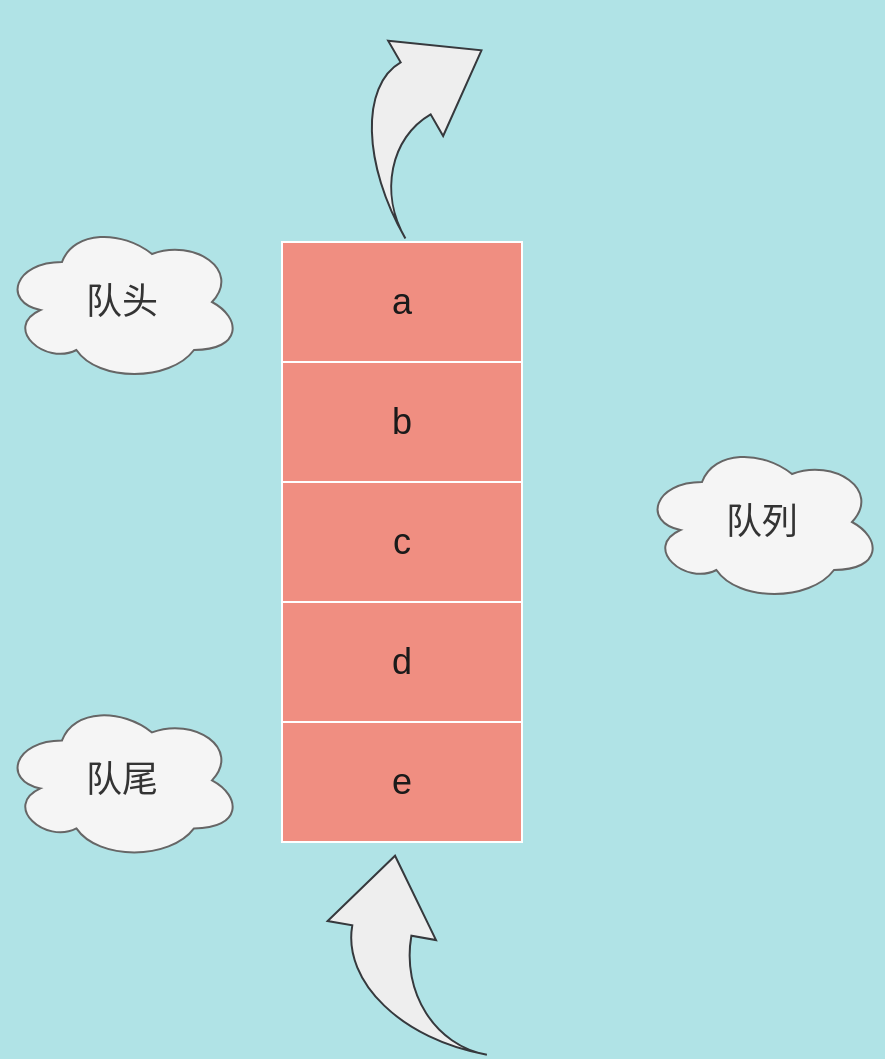 <mxfile version="15.3.7" type="github" pages="14">
  <diagram id="Y9zuS4-PnhuHLRxPQKxk" name="queue">
    <mxGraphModel dx="800" dy="1636" grid="1" gridSize="10" guides="1" tooltips="1" connect="1" arrows="1" fold="1" page="1" pageScale="1" pageWidth="850" pageHeight="1100" background="#B0E3E6" math="0" shadow="0">
      <root>
        <mxCell id="0" />
        <mxCell id="1" parent="0" />
        <mxCell id="F6SsVsoP7pMl3VLv_bFE-13" value="a" style="rounded=0;whiteSpace=wrap;html=1;fontSize=18;fillColor=#F08E81;strokeColor=#FFFFFF;fontColor=#1A1A1A;" parent="1" vertex="1">
          <mxGeometry x="210" y="90" width="120" height="60" as="geometry" />
        </mxCell>
        <mxCell id="F6SsVsoP7pMl3VLv_bFE-14" value="b" style="rounded=0;whiteSpace=wrap;html=1;fontSize=18;fillColor=#F08E81;strokeColor=#FFFFFF;fontColor=#1A1A1A;" parent="1" vertex="1">
          <mxGeometry x="210" y="150" width="120" height="60" as="geometry" />
        </mxCell>
        <mxCell id="F6SsVsoP7pMl3VLv_bFE-15" value="c" style="rounded=0;whiteSpace=wrap;html=1;fontSize=18;fillColor=#F08E81;strokeColor=#FFFFFF;fontColor=#1A1A1A;" parent="1" vertex="1">
          <mxGeometry x="210" y="210" width="120" height="60" as="geometry" />
        </mxCell>
        <mxCell id="F6SsVsoP7pMl3VLv_bFE-16" value="d" style="rounded=0;whiteSpace=wrap;html=1;fontSize=18;fillColor=#F08E81;strokeColor=#FFFFFF;fontColor=#1A1A1A;" parent="1" vertex="1">
          <mxGeometry x="210" y="270" width="120" height="60" as="geometry" />
        </mxCell>
        <mxCell id="F6SsVsoP7pMl3VLv_bFE-17" value="e" style="rounded=0;whiteSpace=wrap;html=1;fontSize=18;fillColor=#F08E81;strokeColor=#FFFFFF;fontColor=#1A1A1A;" parent="1" vertex="1">
          <mxGeometry x="210" y="330" width="120" height="60" as="geometry" />
        </mxCell>
        <mxCell id="F6SsVsoP7pMl3VLv_bFE-18" style="edgeStyle=orthogonalEdgeStyle;rounded=0;orthogonalLoop=1;jettySize=auto;html=1;exitX=0.5;exitY=1;exitDx=0;exitDy=0;fontSize=18;strokeColor=#182E3E;fontColor=#1A1A1A;labelBackgroundColor=#B0E3E6;" parent="1" source="F6SsVsoP7pMl3VLv_bFE-13" target="F6SsVsoP7pMl3VLv_bFE-13" edge="1">
          <mxGeometry relative="1" as="geometry" />
        </mxCell>
        <mxCell id="F6SsVsoP7pMl3VLv_bFE-19" style="edgeStyle=orthogonalEdgeStyle;rounded=0;orthogonalLoop=1;jettySize=auto;html=1;exitX=0.5;exitY=1;exitDx=0;exitDy=0;fontSize=18;strokeColor=#182E3E;fontColor=#1A1A1A;labelBackgroundColor=#B0E3E6;" parent="1" edge="1">
          <mxGeometry relative="1" as="geometry">
            <mxPoint x="270" y="450" as="sourcePoint" />
            <mxPoint x="270" y="450" as="targetPoint" />
          </mxGeometry>
        </mxCell>
        <mxCell id="F6SsVsoP7pMl3VLv_bFE-20" value="" style="html=1;shadow=0;dashed=0;align=center;verticalAlign=middle;shape=mxgraph.arrows2.jumpInArrow;dy=15;dx=38;arrowHead=55;rotation=-80;fillColor=#eeeeee;strokeColor=#36393d;" parent="1" vertex="1">
          <mxGeometry x="230.94" y="399.21" width="90" height="90" as="geometry" />
        </mxCell>
        <mxCell id="F6SsVsoP7pMl3VLv_bFE-21" value="" style="html=1;shadow=0;dashed=0;align=center;verticalAlign=middle;shape=mxgraph.arrows2.jumpInArrow;dy=15;dx=38;arrowHead=55;rotation=-30;fillColor=#eeeeee;strokeColor=#36393d;" parent="1" vertex="1">
          <mxGeometry x="243.84" y="-15.67" width="80" height="90" as="geometry" />
        </mxCell>
        <mxCell id="F6SsVsoP7pMl3VLv_bFE-22" value="&lt;font style=&quot;font-size: 18px&quot;&gt;队头&lt;/font&gt;" style="ellipse;shape=cloud;whiteSpace=wrap;html=1;fillColor=#f5f5f5;strokeColor=#666666;fontColor=#333333;" parent="1" vertex="1">
          <mxGeometry x="70" y="80" width="120" height="80" as="geometry" />
        </mxCell>
        <mxCell id="F6SsVsoP7pMl3VLv_bFE-23" value="&lt;font style=&quot;font-size: 18px&quot;&gt;队尾&lt;/font&gt;" style="ellipse;shape=cloud;whiteSpace=wrap;html=1;fillColor=#f5f5f5;strokeColor=#666666;fontColor=#333333;" parent="1" vertex="1">
          <mxGeometry x="70" y="319.21" width="120" height="80" as="geometry" />
        </mxCell>
        <mxCell id="F6SsVsoP7pMl3VLv_bFE-24" value="&lt;font style=&quot;font-size: 18px&quot;&gt;队列&lt;/font&gt;" style="ellipse;shape=cloud;whiteSpace=wrap;html=1;fillColor=#f5f5f5;strokeColor=#666666;fontColor=#333333;" parent="1" vertex="1">
          <mxGeometry x="390" y="190" width="120" height="80" as="geometry" />
        </mxCell>
      </root>
    </mxGraphModel>
  </diagram>
  <diagram id="rh4EBym4hJ1Ah6Iu2wRs" name="stack">
    <mxGraphModel dx="916" dy="1640" grid="1" gridSize="10" guides="1" tooltips="1" connect="1" arrows="1" fold="1" page="1" pageScale="1" pageWidth="850" pageHeight="1100" background="#B0E3E6" math="0" shadow="0">
      <root>
        <mxCell id="mIGE5tgWxmr13v7Q1wLh-0" />
        <mxCell id="mIGE5tgWxmr13v7Q1wLh-1" parent="mIGE5tgWxmr13v7Q1wLh-0" />
        <mxCell id="mIGE5tgWxmr13v7Q1wLh-2" value="a" style="rounded=0;whiteSpace=wrap;html=1;fontSize=18;fillColor=#F08E81;strokeColor=#FFFFFF;fontColor=#1A1A1A;" parent="mIGE5tgWxmr13v7Q1wLh-1" vertex="1">
          <mxGeometry x="200" y="80" width="120" height="60" as="geometry" />
        </mxCell>
        <mxCell id="mIGE5tgWxmr13v7Q1wLh-3" value="b" style="rounded=0;whiteSpace=wrap;html=1;fontSize=18;fillColor=#F08E81;strokeColor=#FFFFFF;fontColor=#1A1A1A;" parent="mIGE5tgWxmr13v7Q1wLh-1" vertex="1">
          <mxGeometry x="200" y="140" width="120" height="60" as="geometry" />
        </mxCell>
        <mxCell id="mIGE5tgWxmr13v7Q1wLh-4" value="c" style="rounded=0;whiteSpace=wrap;html=1;fontSize=18;fillColor=#F08E81;strokeColor=#FFFFFF;fontColor=#1A1A1A;" parent="mIGE5tgWxmr13v7Q1wLh-1" vertex="1">
          <mxGeometry x="200" y="200" width="120" height="60" as="geometry" />
        </mxCell>
        <mxCell id="mIGE5tgWxmr13v7Q1wLh-5" value="d" style="rounded=0;whiteSpace=wrap;html=1;fontSize=18;fillColor=#F08E81;strokeColor=#FFFFFF;fontColor=#1A1A1A;" parent="mIGE5tgWxmr13v7Q1wLh-1" vertex="1">
          <mxGeometry x="200" y="260" width="120" height="60" as="geometry" />
        </mxCell>
        <mxCell id="mIGE5tgWxmr13v7Q1wLh-6" value="e" style="rounded=0;whiteSpace=wrap;html=1;fontSize=18;fillColor=#F08E81;strokeColor=#FFFFFF;fontColor=#1A1A1A;" parent="mIGE5tgWxmr13v7Q1wLh-1" vertex="1">
          <mxGeometry x="200" y="320" width="120" height="60" as="geometry" />
        </mxCell>
        <mxCell id="mIGE5tgWxmr13v7Q1wLh-7" style="edgeStyle=orthogonalEdgeStyle;rounded=0;orthogonalLoop=1;jettySize=auto;html=1;exitX=0.5;exitY=1;exitDx=0;exitDy=0;fontSize=18;strokeColor=#182E3E;fontColor=#1A1A1A;labelBackgroundColor=#B0E3E6;" parent="mIGE5tgWxmr13v7Q1wLh-1" source="mIGE5tgWxmr13v7Q1wLh-2" target="mIGE5tgWxmr13v7Q1wLh-2" edge="1">
          <mxGeometry relative="1" as="geometry" />
        </mxCell>
        <mxCell id="mIGE5tgWxmr13v7Q1wLh-8" style="edgeStyle=orthogonalEdgeStyle;rounded=0;orthogonalLoop=1;jettySize=auto;html=1;exitX=0.5;exitY=1;exitDx=0;exitDy=0;fontSize=18;strokeColor=#182E3E;fontColor=#1A1A1A;labelBackgroundColor=#B0E3E6;" parent="mIGE5tgWxmr13v7Q1wLh-1" edge="1">
          <mxGeometry relative="1" as="geometry">
            <mxPoint x="260" y="440" as="sourcePoint" />
            <mxPoint x="260" y="440" as="targetPoint" />
          </mxGeometry>
        </mxCell>
        <mxCell id="mIGE5tgWxmr13v7Q1wLh-9" value="" style="html=1;shadow=0;dashed=0;align=center;verticalAlign=middle;shape=mxgraph.arrows2.jumpInArrow;dy=15;dx=38;arrowHead=55;rotation=101;fillColor=#eeeeee;strokeColor=#36393d;" parent="mIGE5tgWxmr13v7Q1wLh-1" vertex="1">
          <mxGeometry x="162" y="-20" width="90" height="90" as="geometry" />
        </mxCell>
        <mxCell id="mIGE5tgWxmr13v7Q1wLh-10" value="" style="html=1;shadow=0;dashed=0;align=center;verticalAlign=middle;shape=mxgraph.arrows2.jumpInArrow;dy=15;dx=38;arrowHead=55;rotation=-30;fillColor=#eeeeee;strokeColor=#36393d;" parent="mIGE5tgWxmr13v7Q1wLh-1" vertex="1">
          <mxGeometry x="270" y="-36" width="80" height="90" as="geometry" />
        </mxCell>
        <mxCell id="mIGE5tgWxmr13v7Q1wLh-11" value="&lt;font style=&quot;font-size: 18px&quot;&gt;栈头&lt;/font&gt;" style="ellipse;shape=cloud;whiteSpace=wrap;html=1;fillColor=#f5f5f5;strokeColor=#666666;fontColor=#333333;" parent="mIGE5tgWxmr13v7Q1wLh-1" vertex="1">
          <mxGeometry x="60" y="70" width="120" height="80" as="geometry" />
        </mxCell>
        <mxCell id="mIGE5tgWxmr13v7Q1wLh-12" value="&lt;font style=&quot;font-size: 18px&quot;&gt;栈底&lt;/font&gt;" style="ellipse;shape=cloud;whiteSpace=wrap;html=1;fillColor=#f5f5f5;strokeColor=#666666;fontColor=#333333;" parent="mIGE5tgWxmr13v7Q1wLh-1" vertex="1">
          <mxGeometry x="342" y="70.0" width="120" height="80" as="geometry" />
        </mxCell>
        <mxCell id="mIGE5tgWxmr13v7Q1wLh-13" value="&lt;font style=&quot;font-size: 18px&quot;&gt;栈&lt;/font&gt;" style="ellipse;shape=cloud;whiteSpace=wrap;html=1;fillColor=#f5f5f5;strokeColor=#666666;fontColor=#333333;" parent="mIGE5tgWxmr13v7Q1wLh-1" vertex="1">
          <mxGeometry x="200" y="396" width="120" height="80" as="geometry" />
        </mxCell>
      </root>
    </mxGraphModel>
  </diagram>
  <diagram id="Ea38NxEhxgveRSimkK6N" name="queue1">
    <mxGraphModel dx="916" dy="1640" grid="1" gridSize="10" guides="1" tooltips="1" connect="1" arrows="1" fold="1" page="1" pageScale="1" pageWidth="850" pageHeight="1100" background="#B0E3E6" math="0" shadow="0">
      <root>
        <mxCell id="phd4OfvJBXuqZRYAD3vZ-0" />
        <mxCell id="phd4OfvJBXuqZRYAD3vZ-1" parent="phd4OfvJBXuqZRYAD3vZ-0" />
        <mxCell id="phd4OfvJBXuqZRYAD3vZ-2" value="" style="edgeStyle=orthogonalEdgeStyle;rounded=0;orthogonalLoop=1;jettySize=auto;html=1;" parent="phd4OfvJBXuqZRYAD3vZ-1" source="phd4OfvJBXuqZRYAD3vZ-3" target="phd4OfvJBXuqZRYAD3vZ-12" edge="1">
          <mxGeometry relative="1" as="geometry" />
        </mxCell>
        <mxCell id="phd4OfvJBXuqZRYAD3vZ-3" value="a" style="rounded=0;whiteSpace=wrap;html=1;fontSize=18;fillColor=#F08E81;strokeColor=#FFFFFF;fontColor=#1A1A1A;" parent="phd4OfvJBXuqZRYAD3vZ-1" vertex="1">
          <mxGeometry x="214" y="80" width="88" height="60" as="geometry" />
        </mxCell>
        <mxCell id="phd4OfvJBXuqZRYAD3vZ-4" style="edgeStyle=orthogonalEdgeStyle;rounded=0;orthogonalLoop=1;jettySize=auto;html=1;exitX=0.5;exitY=1;exitDx=0;exitDy=0;fontSize=18;strokeColor=#182E3E;fontColor=#1A1A1A;labelBackgroundColor=#B0E3E6;" parent="phd4OfvJBXuqZRYAD3vZ-1" source="phd4OfvJBXuqZRYAD3vZ-3" target="phd4OfvJBXuqZRYAD3vZ-3" edge="1">
          <mxGeometry relative="1" as="geometry" />
        </mxCell>
        <mxCell id="phd4OfvJBXuqZRYAD3vZ-5" value="&lt;font style=&quot;font-size: 18px&quot;&gt;队头&lt;/font&gt;" style="ellipse;shape=cloud;whiteSpace=wrap;html=1;fillColor=#f5f5f5;strokeColor=#666666;fontColor=#333333;" parent="phd4OfvJBXuqZRYAD3vZ-1" vertex="1">
          <mxGeometry x="198" y="180" width="120" height="80" as="geometry" />
        </mxCell>
        <mxCell id="phd4OfvJBXuqZRYAD3vZ-6" value="&lt;font style=&quot;font-size: 18px&quot;&gt;队尾&lt;/font&gt;" style="ellipse;shape=cloud;whiteSpace=wrap;html=1;fillColor=#f5f5f5;strokeColor=#666666;fontColor=#333333;" parent="phd4OfvJBXuqZRYAD3vZ-1" vertex="1">
          <mxGeometry x="550" y="180.0" width="120" height="80" as="geometry" />
        </mxCell>
        <mxCell id="phd4OfvJBXuqZRYAD3vZ-7" value="&lt;font style=&quot;font-size: 18px&quot;&gt;队列&lt;/font&gt;" style="ellipse;shape=cloud;whiteSpace=wrap;html=1;fillColor=#f5f5f5;strokeColor=#666666;fontColor=#333333;" parent="phd4OfvJBXuqZRYAD3vZ-1" vertex="1">
          <mxGeometry x="50" y="70" width="120" height="80" as="geometry" />
        </mxCell>
        <mxCell id="phd4OfvJBXuqZRYAD3vZ-8" value="b" style="rounded=0;whiteSpace=wrap;html=1;fontSize=18;fillColor=#F08E81;strokeColor=#FFFFFF;fontColor=#1A1A1A;" parent="phd4OfvJBXuqZRYAD3vZ-1" vertex="1">
          <mxGeometry x="302" y="80" width="88" height="60" as="geometry" />
        </mxCell>
        <mxCell id="phd4OfvJBXuqZRYAD3vZ-9" value="c" style="rounded=0;whiteSpace=wrap;html=1;fontSize=18;fillColor=#F08E81;strokeColor=#FFFFFF;fontColor=#1A1A1A;" parent="phd4OfvJBXuqZRYAD3vZ-1" vertex="1">
          <mxGeometry x="390" y="80" width="88" height="60" as="geometry" />
        </mxCell>
        <mxCell id="phd4OfvJBXuqZRYAD3vZ-10" value="d" style="rounded=0;whiteSpace=wrap;html=1;fontSize=18;fillColor=#F08E81;strokeColor=#FFFFFF;fontColor=#1A1A1A;" parent="phd4OfvJBXuqZRYAD3vZ-1" vertex="1">
          <mxGeometry x="478" y="80" width="88" height="60" as="geometry" />
        </mxCell>
        <mxCell id="phd4OfvJBXuqZRYAD3vZ-11" value="f" style="rounded=0;whiteSpace=wrap;html=1;fontSize=18;fillColor=#F08E81;strokeColor=#FFFFFF;fontColor=#1A1A1A;" parent="phd4OfvJBXuqZRYAD3vZ-1" vertex="1">
          <mxGeometry x="566" y="80" width="88" height="60" as="geometry" />
        </mxCell>
        <mxCell id="phd4OfvJBXuqZRYAD3vZ-12" value="&lt;span style=&quot;font-size: 18px&quot;&gt;front&lt;/span&gt;" style="ellipse;shape=cloud;whiteSpace=wrap;html=1;fillColor=#f5f5f5;strokeColor=#666666;fontColor=#333333;" parent="phd4OfvJBXuqZRYAD3vZ-1" vertex="1">
          <mxGeometry x="198" y="-54" width="120" height="80" as="geometry" />
        </mxCell>
        <mxCell id="phd4OfvJBXuqZRYAD3vZ-13" value="&lt;font style=&quot;font-size: 18px&quot;&gt;rear&lt;/font&gt;" style="ellipse;shape=cloud;whiteSpace=wrap;html=1;fillColor=#f5f5f5;strokeColor=#666666;fontColor=#333333;" parent="phd4OfvJBXuqZRYAD3vZ-1" vertex="1">
          <mxGeometry x="638" y="-54.0" width="120" height="80" as="geometry" />
        </mxCell>
        <mxCell id="phd4OfvJBXuqZRYAD3vZ-14" value="" style="edgeStyle=orthogonalEdgeStyle;rounded=0;orthogonalLoop=1;jettySize=auto;html=1;" parent="phd4OfvJBXuqZRYAD3vZ-1" source="phd4OfvJBXuqZRYAD3vZ-15" target="phd4OfvJBXuqZRYAD3vZ-13" edge="1">
          <mxGeometry relative="1" as="geometry" />
        </mxCell>
        <mxCell id="phd4OfvJBXuqZRYAD3vZ-15" value="Null" style="rounded=0;whiteSpace=wrap;html=1;fontSize=18;fillColor=#F08E81;strokeColor=#FFFFFF;fontColor=#1A1A1A;" parent="phd4OfvJBXuqZRYAD3vZ-1" vertex="1">
          <mxGeometry x="654" y="80" width="88" height="60" as="geometry" />
        </mxCell>
      </root>
    </mxGraphModel>
  </diagram>
  <diagram id="vUdJI8kuGo0IYl_8pIdd" name="queue2">
    <mxGraphModel dx="916" dy="1640" grid="1" gridSize="10" guides="1" tooltips="1" connect="1" arrows="1" fold="1" page="1" pageScale="1" pageWidth="850" pageHeight="1100" background="#B0E3E6" math="0" shadow="0">
      <root>
        <mxCell id="9EPrf9KzIyddG6WuSStG-0" />
        <mxCell id="9EPrf9KzIyddG6WuSStG-1" parent="9EPrf9KzIyddG6WuSStG-0" />
        <mxCell id="9EPrf9KzIyddG6WuSStG-2" value="" style="edgeStyle=orthogonalEdgeStyle;rounded=0;orthogonalLoop=1;jettySize=auto;html=1;" parent="9EPrf9KzIyddG6WuSStG-1" source="9EPrf9KzIyddG6WuSStG-3" target="9EPrf9KzIyddG6WuSStG-13" edge="1">
          <mxGeometry relative="1" as="geometry" />
        </mxCell>
        <mxCell id="9EPrf9KzIyddG6WuSStG-3" value="a" style="rounded=0;whiteSpace=wrap;html=1;fontSize=18;fillColor=#F08E81;strokeColor=#FFFFFF;fontColor=#1A1A1A;" parent="9EPrf9KzIyddG6WuSStG-1" vertex="1">
          <mxGeometry x="214" y="80" width="88" height="60" as="geometry" />
        </mxCell>
        <mxCell id="9EPrf9KzIyddG6WuSStG-4" style="edgeStyle=orthogonalEdgeStyle;rounded=0;orthogonalLoop=1;jettySize=auto;html=1;exitX=0.5;exitY=1;exitDx=0;exitDy=0;fontSize=18;strokeColor=#182E3E;fontColor=#1A1A1A;labelBackgroundColor=#B0E3E6;" parent="9EPrf9KzIyddG6WuSStG-1" source="9EPrf9KzIyddG6WuSStG-3" target="9EPrf9KzIyddG6WuSStG-3" edge="1">
          <mxGeometry relative="1" as="geometry" />
        </mxCell>
        <mxCell id="9EPrf9KzIyddG6WuSStG-5" style="edgeStyle=orthogonalEdgeStyle;rounded=0;orthogonalLoop=1;jettySize=auto;html=1;exitX=0.5;exitY=1;exitDx=0;exitDy=0;fontSize=18;strokeColor=#182E3E;fontColor=#1A1A1A;labelBackgroundColor=#B0E3E6;" parent="9EPrf9KzIyddG6WuSStG-1" edge="1">
          <mxGeometry relative="1" as="geometry">
            <mxPoint x="260" y="440" as="sourcePoint" />
            <mxPoint x="260" y="440" as="targetPoint" />
          </mxGeometry>
        </mxCell>
        <mxCell id="9EPrf9KzIyddG6WuSStG-6" value="&lt;font style=&quot;font-size: 18px&quot;&gt;队头&lt;/font&gt;" style="ellipse;shape=cloud;whiteSpace=wrap;html=1;fillColor=#f5f5f5;strokeColor=#666666;fontColor=#333333;" parent="9EPrf9KzIyddG6WuSStG-1" vertex="1">
          <mxGeometry x="198" y="180" width="120" height="80" as="geometry" />
        </mxCell>
        <mxCell id="9EPrf9KzIyddG6WuSStG-7" value="&lt;font style=&quot;font-size: 18px&quot;&gt;队尾&lt;/font&gt;" style="ellipse;shape=cloud;whiteSpace=wrap;html=1;fillColor=#f5f5f5;strokeColor=#666666;fontColor=#333333;" parent="9EPrf9KzIyddG6WuSStG-1" vertex="1">
          <mxGeometry x="550" y="180.0" width="120" height="80" as="geometry" />
        </mxCell>
        <mxCell id="9EPrf9KzIyddG6WuSStG-8" value="&lt;font style=&quot;font-size: 18px&quot;&gt;队列&lt;/font&gt;" style="ellipse;shape=cloud;whiteSpace=wrap;html=1;fillColor=#f5f5f5;strokeColor=#666666;fontColor=#333333;" parent="9EPrf9KzIyddG6WuSStG-1" vertex="1">
          <mxGeometry x="50" y="70" width="120" height="80" as="geometry" />
        </mxCell>
        <mxCell id="9EPrf9KzIyddG6WuSStG-9" value="b" style="rounded=0;whiteSpace=wrap;html=1;fontSize=18;fillColor=#F08E81;strokeColor=#FFFFFF;fontColor=#1A1A1A;" parent="9EPrf9KzIyddG6WuSStG-1" vertex="1">
          <mxGeometry x="302" y="80" width="88" height="60" as="geometry" />
        </mxCell>
        <mxCell id="9EPrf9KzIyddG6WuSStG-10" value="c" style="rounded=0;whiteSpace=wrap;html=1;fontSize=18;fillColor=#F08E81;strokeColor=#FFFFFF;fontColor=#1A1A1A;" parent="9EPrf9KzIyddG6WuSStG-1" vertex="1">
          <mxGeometry x="390" y="80" width="88" height="60" as="geometry" />
        </mxCell>
        <mxCell id="9EPrf9KzIyddG6WuSStG-11" value="d" style="rounded=0;whiteSpace=wrap;html=1;fontSize=18;fillColor=#F08E81;strokeColor=#FFFFFF;fontColor=#1A1A1A;" parent="9EPrf9KzIyddG6WuSStG-1" vertex="1">
          <mxGeometry x="478" y="80" width="88" height="60" as="geometry" />
        </mxCell>
        <mxCell id="9EPrf9KzIyddG6WuSStG-12" value="f" style="rounded=0;whiteSpace=wrap;html=1;fontSize=18;fillColor=#F08E81;strokeColor=#FFFFFF;fontColor=#1A1A1A;" parent="9EPrf9KzIyddG6WuSStG-1" vertex="1">
          <mxGeometry x="566" y="80" width="88" height="60" as="geometry" />
        </mxCell>
        <mxCell id="9EPrf9KzIyddG6WuSStG-13" value="&lt;span style=&quot;font-size: 18px&quot;&gt;front&lt;/span&gt;" style="ellipse;shape=cloud;whiteSpace=wrap;html=1;fillColor=#f5f5f5;strokeColor=#666666;fontColor=#333333;" parent="9EPrf9KzIyddG6WuSStG-1" vertex="1">
          <mxGeometry x="198" y="-54" width="120" height="80" as="geometry" />
        </mxCell>
        <mxCell id="9EPrf9KzIyddG6WuSStG-14" value="&lt;font style=&quot;font-size: 18px&quot;&gt;rear&lt;/font&gt;" style="ellipse;shape=cloud;whiteSpace=wrap;html=1;fillColor=#f5f5f5;strokeColor=#666666;fontColor=#333333;" parent="9EPrf9KzIyddG6WuSStG-1" vertex="1">
          <mxGeometry x="638" y="-54.0" width="120" height="80" as="geometry" />
        </mxCell>
        <mxCell id="9EPrf9KzIyddG6WuSStG-15" value="" style="edgeStyle=orthogonalEdgeStyle;rounded=0;orthogonalLoop=1;jettySize=auto;html=1;" parent="9EPrf9KzIyddG6WuSStG-1" source="9EPrf9KzIyddG6WuSStG-16" target="9EPrf9KzIyddG6WuSStG-14" edge="1">
          <mxGeometry relative="1" as="geometry" />
        </mxCell>
        <mxCell id="9EPrf9KzIyddG6WuSStG-16" value="Null" style="rounded=0;whiteSpace=wrap;html=1;fontSize=18;fillColor=#F08E81;strokeColor=#FFFFFF;fontColor=#1A1A1A;" parent="9EPrf9KzIyddG6WuSStG-1" vertex="1">
          <mxGeometry x="654" y="80" width="88" height="60" as="geometry" />
        </mxCell>
        <mxCell id="9EPrf9KzIyddG6WuSStG-17" value="" style="edgeStyle=orthogonalEdgeStyle;rounded=0;orthogonalLoop=1;jettySize=auto;html=1;" parent="9EPrf9KzIyddG6WuSStG-1" source="9EPrf9KzIyddG6WuSStG-18" target="9EPrf9KzIyddG6WuSStG-24" edge="1">
          <mxGeometry relative="1" as="geometry" />
        </mxCell>
        <mxCell id="9EPrf9KzIyddG6WuSStG-18" value="a" style="rounded=0;whiteSpace=wrap;html=1;fontSize=18;fillColor=#F08E81;strokeColor=#FFFFFF;fontColor=#1A1A1A;" parent="9EPrf9KzIyddG6WuSStG-1" vertex="1">
          <mxGeometry x="216" y="422" width="88" height="60" as="geometry" />
        </mxCell>
        <mxCell id="9EPrf9KzIyddG6WuSStG-19" style="edgeStyle=orthogonalEdgeStyle;rounded=0;orthogonalLoop=1;jettySize=auto;html=1;exitX=0.5;exitY=1;exitDx=0;exitDy=0;fontSize=18;strokeColor=#182E3E;fontColor=#1A1A1A;labelBackgroundColor=#B0E3E6;" parent="9EPrf9KzIyddG6WuSStG-1" source="9EPrf9KzIyddG6WuSStG-18" target="9EPrf9KzIyddG6WuSStG-18" edge="1">
          <mxGeometry relative="1" as="geometry" />
        </mxCell>
        <mxCell id="9EPrf9KzIyddG6WuSStG-20" value="b" style="rounded=0;whiteSpace=wrap;html=1;fontSize=18;fillColor=#F08E81;strokeColor=#FFFFFF;fontColor=#1A1A1A;" parent="9EPrf9KzIyddG6WuSStG-1" vertex="1">
          <mxGeometry x="304" y="422" width="88" height="60" as="geometry" />
        </mxCell>
        <mxCell id="9EPrf9KzIyddG6WuSStG-21" value="c" style="rounded=0;whiteSpace=wrap;html=1;fontSize=18;fillColor=#F08E81;strokeColor=#FFFFFF;fontColor=#1A1A1A;" parent="9EPrf9KzIyddG6WuSStG-1" vertex="1">
          <mxGeometry x="392" y="422" width="88" height="60" as="geometry" />
        </mxCell>
        <mxCell id="9EPrf9KzIyddG6WuSStG-22" value="d" style="rounded=0;whiteSpace=wrap;html=1;fontSize=18;fillColor=#F08E81;strokeColor=#FFFFFF;fontColor=#1A1A1A;" parent="9EPrf9KzIyddG6WuSStG-1" vertex="1">
          <mxGeometry x="480" y="422" width="88" height="60" as="geometry" />
        </mxCell>
        <mxCell id="9EPrf9KzIyddG6WuSStG-23" value="f" style="rounded=0;whiteSpace=wrap;html=1;fontSize=18;fillColor=#F08E81;strokeColor=#FFFFFF;fontColor=#1A1A1A;" parent="9EPrf9KzIyddG6WuSStG-1" vertex="1">
          <mxGeometry x="568" y="422" width="88" height="60" as="geometry" />
        </mxCell>
        <mxCell id="9EPrf9KzIyddG6WuSStG-24" value="&lt;span style=&quot;font-size: 18px&quot;&gt;front&lt;/span&gt;" style="ellipse;shape=cloud;whiteSpace=wrap;html=1;fillColor=#f5f5f5;strokeColor=#666666;fontColor=#333333;" parent="9EPrf9KzIyddG6WuSStG-1" vertex="1">
          <mxGeometry x="200" y="288" width="120" height="80" as="geometry" />
        </mxCell>
        <mxCell id="9EPrf9KzIyddG6WuSStG-25" value="&lt;font style=&quot;font-size: 18px&quot;&gt;rear&lt;/font&gt;" style="ellipse;shape=cloud;whiteSpace=wrap;html=1;fillColor=#f5f5f5;strokeColor=#666666;fontColor=#333333;" parent="9EPrf9KzIyddG6WuSStG-1" vertex="1">
          <mxGeometry x="728" y="288" width="120" height="80" as="geometry" />
        </mxCell>
        <mxCell id="9EPrf9KzIyddG6WuSStG-26" value="e" style="rounded=0;whiteSpace=wrap;html=1;fontSize=18;fillColor=#F08E81;strokeColor=#FFFFFF;fontColor=#1A1A1A;" parent="9EPrf9KzIyddG6WuSStG-1" vertex="1">
          <mxGeometry x="656" y="422" width="88" height="60" as="geometry" />
        </mxCell>
        <mxCell id="9EPrf9KzIyddG6WuSStG-27" value="" style="edgeStyle=orthogonalEdgeStyle;rounded=0;orthogonalLoop=1;jettySize=auto;html=1;" parent="9EPrf9KzIyddG6WuSStG-1" source="9EPrf9KzIyddG6WuSStG-28" target="9EPrf9KzIyddG6WuSStG-25" edge="1">
          <mxGeometry relative="1" as="geometry" />
        </mxCell>
        <mxCell id="9EPrf9KzIyddG6WuSStG-28" value="Null" style="rounded=0;whiteSpace=wrap;html=1;fontSize=18;fillColor=#F08E81;strokeColor=#FFFFFF;fontColor=#1A1A1A;" parent="9EPrf9KzIyddG6WuSStG-1" vertex="1">
          <mxGeometry x="744" y="422" width="88" height="60" as="geometry" />
        </mxCell>
        <mxCell id="9EPrf9KzIyddG6WuSStG-29" value="&lt;span style=&quot;font-size: 18px&quot;&gt;入队&lt;/span&gt;" style="ellipse;shape=cloud;whiteSpace=wrap;html=1;fillColor=#f5f5f5;strokeColor=#666666;fontColor=#333333;" parent="9EPrf9KzIyddG6WuSStG-1" vertex="1">
          <mxGeometry x="50" y="412" width="120" height="80" as="geometry" />
        </mxCell>
        <mxCell id="9EPrf9KzIyddG6WuSStG-30" style="edgeStyle=orthogonalEdgeStyle;rounded=0;orthogonalLoop=1;jettySize=auto;html=1;exitX=0.5;exitY=1;exitDx=0;exitDy=0;fontSize=18;strokeColor=#182E3E;fontColor=#1A1A1A;labelBackgroundColor=#B0E3E6;" parent="9EPrf9KzIyddG6WuSStG-1" edge="1">
          <mxGeometry relative="1" as="geometry">
            <mxPoint x="258" y="644" as="sourcePoint" />
            <mxPoint x="258" y="644" as="targetPoint" />
          </mxGeometry>
        </mxCell>
        <mxCell id="9EPrf9KzIyddG6WuSStG-31" value="a" style="rounded=0;whiteSpace=wrap;html=1;fontSize=18;fillColor=#F08E81;strokeColor=#FFFFFF;fontColor=#1A1A1A;" parent="9EPrf9KzIyddG6WuSStG-1" vertex="1">
          <mxGeometry x="214" y="660" width="88" height="60" as="geometry" />
        </mxCell>
        <mxCell id="9EPrf9KzIyddG6WuSStG-32" style="edgeStyle=orthogonalEdgeStyle;rounded=0;orthogonalLoop=1;jettySize=auto;html=1;exitX=0.5;exitY=1;exitDx=0;exitDy=0;fontSize=18;strokeColor=#182E3E;fontColor=#1A1A1A;labelBackgroundColor=#B0E3E6;" parent="9EPrf9KzIyddG6WuSStG-1" source="9EPrf9KzIyddG6WuSStG-31" target="9EPrf9KzIyddG6WuSStG-31" edge="1">
          <mxGeometry relative="1" as="geometry" />
        </mxCell>
        <mxCell id="9EPrf9KzIyddG6WuSStG-33" value="" style="edgeStyle=orthogonalEdgeStyle;rounded=0;orthogonalLoop=1;jettySize=auto;html=1;" parent="9EPrf9KzIyddG6WuSStG-1" source="9EPrf9KzIyddG6WuSStG-34" target="9EPrf9KzIyddG6WuSStG-38" edge="1">
          <mxGeometry relative="1" as="geometry" />
        </mxCell>
        <mxCell id="9EPrf9KzIyddG6WuSStG-34" value="b" style="rounded=0;whiteSpace=wrap;html=1;fontSize=18;fillColor=#F08E81;strokeColor=#FFFFFF;fontColor=#1A1A1A;" parent="9EPrf9KzIyddG6WuSStG-1" vertex="1">
          <mxGeometry x="302" y="660" width="88" height="60" as="geometry" />
        </mxCell>
        <mxCell id="9EPrf9KzIyddG6WuSStG-35" value="c" style="rounded=0;whiteSpace=wrap;html=1;fontSize=18;fillColor=#F08E81;strokeColor=#FFFFFF;fontColor=#1A1A1A;" parent="9EPrf9KzIyddG6WuSStG-1" vertex="1">
          <mxGeometry x="390" y="660" width="88" height="60" as="geometry" />
        </mxCell>
        <mxCell id="9EPrf9KzIyddG6WuSStG-36" value="d" style="rounded=0;whiteSpace=wrap;html=1;fontSize=18;fillColor=#F08E81;strokeColor=#FFFFFF;fontColor=#1A1A1A;" parent="9EPrf9KzIyddG6WuSStG-1" vertex="1">
          <mxGeometry x="478" y="660" width="88" height="60" as="geometry" />
        </mxCell>
        <mxCell id="9EPrf9KzIyddG6WuSStG-37" value="f" style="rounded=0;whiteSpace=wrap;html=1;fontSize=18;fillColor=#F08E81;strokeColor=#FFFFFF;fontColor=#1A1A1A;" parent="9EPrf9KzIyddG6WuSStG-1" vertex="1">
          <mxGeometry x="566" y="660" width="88" height="60" as="geometry" />
        </mxCell>
        <mxCell id="9EPrf9KzIyddG6WuSStG-38" value="&lt;span style=&quot;font-size: 18px&quot;&gt;front&lt;/span&gt;" style="ellipse;shape=cloud;whiteSpace=wrap;html=1;fillColor=#f5f5f5;strokeColor=#666666;fontColor=#333333;" parent="9EPrf9KzIyddG6WuSStG-1" vertex="1">
          <mxGeometry x="286" y="526" width="120" height="80" as="geometry" />
        </mxCell>
        <mxCell id="9EPrf9KzIyddG6WuSStG-39" value="e" style="rounded=0;whiteSpace=wrap;html=1;fontSize=18;fillColor=#F08E81;strokeColor=#FFFFFF;fontColor=#1A1A1A;" parent="9EPrf9KzIyddG6WuSStG-1" vertex="1">
          <mxGeometry x="654" y="660" width="88" height="60" as="geometry" />
        </mxCell>
        <mxCell id="9EPrf9KzIyddG6WuSStG-40" value="" style="edgeStyle=orthogonalEdgeStyle;rounded=0;orthogonalLoop=1;jettySize=auto;html=1;" parent="9EPrf9KzIyddG6WuSStG-1" source="9EPrf9KzIyddG6WuSStG-41" edge="1">
          <mxGeometry relative="1" as="geometry">
            <mxPoint x="786" y="606" as="targetPoint" />
          </mxGeometry>
        </mxCell>
        <mxCell id="9EPrf9KzIyddG6WuSStG-41" value="Null" style="rounded=0;whiteSpace=wrap;html=1;fontSize=18;fillColor=#F08E81;strokeColor=#FFFFFF;fontColor=#1A1A1A;" parent="9EPrf9KzIyddG6WuSStG-1" vertex="1">
          <mxGeometry x="742" y="660" width="88" height="60" as="geometry" />
        </mxCell>
        <mxCell id="9EPrf9KzIyddG6WuSStG-42" value="&lt;font style=&quot;font-size: 18px&quot;&gt;rear&lt;/font&gt;" style="ellipse;shape=cloud;whiteSpace=wrap;html=1;fillColor=#f5f5f5;strokeColor=#666666;fontColor=#333333;" parent="9EPrf9KzIyddG6WuSStG-1" vertex="1">
          <mxGeometry x="726" y="526" width="120" height="80" as="geometry" />
        </mxCell>
        <mxCell id="9EPrf9KzIyddG6WuSStG-43" value="&lt;span style=&quot;font-size: 18px&quot;&gt;出队&lt;/span&gt;" style="ellipse;shape=cloud;whiteSpace=wrap;html=1;fillColor=#f5f5f5;strokeColor=#666666;fontColor=#333333;" parent="9EPrf9KzIyddG6WuSStG-1" vertex="1">
          <mxGeometry x="50" y="640" width="120" height="80" as="geometry" />
        </mxCell>
      </root>
    </mxGraphModel>
  </diagram>
  <diagram id="AUchN_Fa4zS8_WPQ3bzZ" name="queue3">
    <mxGraphModel dx="5166" dy="1640" grid="1" gridSize="10" guides="1" tooltips="1" connect="1" arrows="1" fold="1" page="1" pageScale="1" pageWidth="850" pageHeight="1100" background="#B0E3E6" math="0" shadow="0">
      <root>
        <mxCell id="eR6jMozR9W9uxa6AGeTk-0" />
        <mxCell id="eR6jMozR9W9uxa6AGeTk-1" parent="eR6jMozR9W9uxa6AGeTk-0" />
        <mxCell id="eR6jMozR9W9uxa6AGeTk-2" value="" style="edgeStyle=orthogonalEdgeStyle;rounded=0;orthogonalLoop=1;jettySize=auto;html=1;" parent="eR6jMozR9W9uxa6AGeTk-1" source="eR6jMozR9W9uxa6AGeTk-3" target="eR6jMozR9W9uxa6AGeTk-17" edge="1">
          <mxGeometry relative="1" as="geometry" />
        </mxCell>
        <mxCell id="eR6jMozR9W9uxa6AGeTk-3" value="a" style="rounded=0;whiteSpace=wrap;html=1;sketch=0;fontSize=18;fontColor=#1A1A1A;strokeColor=#FFFFFF;fillColor=#F08E81;" parent="eR6jMozR9W9uxa6AGeTk-1" vertex="1">
          <mxGeometry x="-3801" y="-400" width="80" height="60" as="geometry" />
        </mxCell>
        <mxCell id="eR6jMozR9W9uxa6AGeTk-4" value="" style="edgeStyle=orthogonalEdgeStyle;curved=0;rounded=1;sketch=0;orthogonalLoop=1;jettySize=auto;html=1;fontColor=#1A1A1A;strokeColor=#182E3E;" parent="eR6jMozR9W9uxa6AGeTk-1" source="eR6jMozR9W9uxa6AGeTk-5" target="eR6jMozR9W9uxa6AGeTk-6" edge="1">
          <mxGeometry relative="1" as="geometry" />
        </mxCell>
        <mxCell id="eR6jMozR9W9uxa6AGeTk-5" value="next" style="rounded=0;whiteSpace=wrap;html=1;sketch=0;fontSize=18;fontColor=#1A1A1A;strokeColor=#FFFFFF;fillColor=#F08E81;" parent="eR6jMozR9W9uxa6AGeTk-1" vertex="1">
          <mxGeometry x="-3721" y="-400" width="80" height="60" as="geometry" />
        </mxCell>
        <mxCell id="eR6jMozR9W9uxa6AGeTk-6" value="b" style="rounded=0;whiteSpace=wrap;html=1;sketch=0;fontSize=18;fontColor=#1A1A1A;strokeColor=#FFFFFF;fillColor=#F08E81;" parent="eR6jMozR9W9uxa6AGeTk-1" vertex="1">
          <mxGeometry x="-3560" y="-400" width="80" height="60" as="geometry" />
        </mxCell>
        <mxCell id="eR6jMozR9W9uxa6AGeTk-7" value="" style="edgeStyle=orthogonalEdgeStyle;curved=0;rounded=1;sketch=0;orthogonalLoop=1;jettySize=auto;html=1;fontColor=#1A1A1A;strokeColor=#182E3E;" parent="eR6jMozR9W9uxa6AGeTk-1" source="eR6jMozR9W9uxa6AGeTk-8" target="eR6jMozR9W9uxa6AGeTk-10" edge="1">
          <mxGeometry relative="1" as="geometry" />
        </mxCell>
        <mxCell id="eR6jMozR9W9uxa6AGeTk-8" value="next" style="rounded=0;whiteSpace=wrap;html=1;sketch=0;fontSize=18;fontColor=#1A1A1A;strokeColor=#FFFFFF;fillColor=#F08E81;" parent="eR6jMozR9W9uxa6AGeTk-1" vertex="1">
          <mxGeometry x="-3480" y="-400" width="80" height="60" as="geometry" />
        </mxCell>
        <mxCell id="eR6jMozR9W9uxa6AGeTk-9" value="" style="edgeStyle=orthogonalEdgeStyle;rounded=0;orthogonalLoop=1;jettySize=auto;html=1;" parent="eR6jMozR9W9uxa6AGeTk-1" source="eR6jMozR9W9uxa6AGeTk-10" target="eR6jMozR9W9uxa6AGeTk-18" edge="1">
          <mxGeometry relative="1" as="geometry" />
        </mxCell>
        <mxCell id="eR6jMozR9W9uxa6AGeTk-10" value="c" style="rounded=0;whiteSpace=wrap;html=1;sketch=0;fontSize=18;fontColor=#1A1A1A;strokeColor=#FFFFFF;fillColor=#F08E81;" parent="eR6jMozR9W9uxa6AGeTk-1" vertex="1">
          <mxGeometry x="-3320" y="-400" width="80" height="60" as="geometry" />
        </mxCell>
        <mxCell id="eR6jMozR9W9uxa6AGeTk-11" value="" style="edgeStyle=orthogonalEdgeStyle;curved=0;rounded=1;sketch=0;orthogonalLoop=1;jettySize=auto;html=1;fontColor=#1A1A1A;strokeColor=#182E3E;" parent="eR6jMozR9W9uxa6AGeTk-1" source="eR6jMozR9W9uxa6AGeTk-12" edge="1">
          <mxGeometry relative="1" as="geometry">
            <mxPoint x="-3080" y="-370" as="targetPoint" />
          </mxGeometry>
        </mxCell>
        <mxCell id="eR6jMozR9W9uxa6AGeTk-12" value="next" style="rounded=0;whiteSpace=wrap;html=1;sketch=0;fontSize=18;fontColor=#1A1A1A;strokeColor=#FFFFFF;fillColor=#F08E81;" parent="eR6jMozR9W9uxa6AGeTk-1" vertex="1">
          <mxGeometry x="-3240" y="-400" width="80" height="60" as="geometry" />
        </mxCell>
        <mxCell id="eR6jMozR9W9uxa6AGeTk-13" value="Null" style="rounded=0;whiteSpace=wrap;html=1;sketch=0;fontSize=18;fontColor=#1A1A1A;strokeColor=#FFFFFF;fillColor=#F08E81;" parent="eR6jMozR9W9uxa6AGeTk-1" vertex="1">
          <mxGeometry x="-3080" y="-400" width="80" height="60" as="geometry" />
        </mxCell>
        <mxCell id="eR6jMozR9W9uxa6AGeTk-14" value="&lt;font style=&quot;font-size: 18px&quot;&gt;队列&lt;/font&gt;" style="ellipse;shape=cloud;whiteSpace=wrap;html=1;fillColor=#f5f5f5;strokeColor=#666666;fontColor=#333333;" parent="eR6jMozR9W9uxa6AGeTk-1" vertex="1">
          <mxGeometry x="-3990" y="-410" width="120" height="80" as="geometry" />
        </mxCell>
        <mxCell id="eR6jMozR9W9uxa6AGeTk-15" value="&lt;span style=&quot;font-size: 18px&quot;&gt;队头&lt;/span&gt;" style="ellipse;shape=cloud;whiteSpace=wrap;html=1;fillColor=#f5f5f5;strokeColor=#666666;fontColor=#333333;" parent="eR6jMozR9W9uxa6AGeTk-1" vertex="1">
          <mxGeometry x="-3821" y="-540" width="120" height="80" as="geometry" />
        </mxCell>
        <mxCell id="eR6jMozR9W9uxa6AGeTk-16" value="&lt;span style=&quot;font-size: 18px&quot;&gt;队尾&lt;/span&gt;" style="ellipse;shape=cloud;whiteSpace=wrap;html=1;fillColor=#f5f5f5;strokeColor=#666666;fontColor=#333333;" parent="eR6jMozR9W9uxa6AGeTk-1" vertex="1">
          <mxGeometry x="-3340" y="-540" width="120" height="80" as="geometry" />
        </mxCell>
        <mxCell id="eR6jMozR9W9uxa6AGeTk-17" value="&lt;span style=&quot;font-size: 18px&quot;&gt;head&lt;/span&gt;" style="ellipse;shape=cloud;whiteSpace=wrap;html=1;fillColor=#f5f5f5;strokeColor=#666666;fontColor=#333333;" parent="eR6jMozR9W9uxa6AGeTk-1" vertex="1">
          <mxGeometry x="-3821" y="-260" width="120" height="80" as="geometry" />
        </mxCell>
        <mxCell id="eR6jMozR9W9uxa6AGeTk-18" value="&lt;span style=&quot;font-size: 18px&quot;&gt;end&lt;/span&gt;" style="ellipse;shape=cloud;whiteSpace=wrap;html=1;fillColor=#f5f5f5;strokeColor=#666666;fontColor=#333333;" parent="eR6jMozR9W9uxa6AGeTk-1" vertex="1">
          <mxGeometry x="-3340" y="-260" width="120" height="80" as="geometry" />
        </mxCell>
      </root>
    </mxGraphModel>
  </diagram>
  <diagram id="iIu2YYPjSSBLOml3Bv62" name="queue4">
    <mxGraphModel dx="5166" dy="1640" grid="1" gridSize="10" guides="1" tooltips="1" connect="1" arrows="1" fold="1" page="1" pageScale="1" pageWidth="850" pageHeight="1100" background="#B0E3E6" math="0" shadow="0">
      <root>
        <mxCell id="1QjKgIFID6LnSarKoKZl-0" />
        <mxCell id="1QjKgIFID6LnSarKoKZl-1" parent="1QjKgIFID6LnSarKoKZl-0" />
        <mxCell id="IzfFhFO4mdfIKElKnMSM-0" value="" style="edgeStyle=orthogonalEdgeStyle;rounded=0;orthogonalLoop=1;jettySize=auto;html=1;" parent="1QjKgIFID6LnSarKoKZl-1" source="IzfFhFO4mdfIKElKnMSM-1" target="IzfFhFO4mdfIKElKnMSM-15" edge="1">
          <mxGeometry relative="1" as="geometry" />
        </mxCell>
        <mxCell id="IzfFhFO4mdfIKElKnMSM-1" value="a" style="rounded=0;whiteSpace=wrap;html=1;sketch=0;fontSize=18;fontColor=#1A1A1A;strokeColor=#FFFFFF;fillColor=#F08E81;" parent="1QjKgIFID6LnSarKoKZl-1" vertex="1">
          <mxGeometry x="-3801" y="-400" width="80" height="60" as="geometry" />
        </mxCell>
        <mxCell id="IzfFhFO4mdfIKElKnMSM-2" value="" style="edgeStyle=orthogonalEdgeStyle;curved=0;rounded=1;sketch=0;orthogonalLoop=1;jettySize=auto;html=1;fontColor=#1A1A1A;strokeColor=#182E3E;" parent="1QjKgIFID6LnSarKoKZl-1" source="IzfFhFO4mdfIKElKnMSM-3" target="IzfFhFO4mdfIKElKnMSM-4" edge="1">
          <mxGeometry relative="1" as="geometry" />
        </mxCell>
        <mxCell id="IzfFhFO4mdfIKElKnMSM-3" value="next" style="rounded=0;whiteSpace=wrap;html=1;sketch=0;fontSize=18;fontColor=#1A1A1A;strokeColor=#FFFFFF;fillColor=#F08E81;" parent="1QjKgIFID6LnSarKoKZl-1" vertex="1">
          <mxGeometry x="-3721" y="-400" width="80" height="60" as="geometry" />
        </mxCell>
        <mxCell id="IzfFhFO4mdfIKElKnMSM-4" value="b" style="rounded=0;whiteSpace=wrap;html=1;sketch=0;fontSize=18;fontColor=#1A1A1A;strokeColor=#FFFFFF;fillColor=#F08E81;" parent="1QjKgIFID6LnSarKoKZl-1" vertex="1">
          <mxGeometry x="-3600" y="-400" width="80" height="60" as="geometry" />
        </mxCell>
        <mxCell id="IzfFhFO4mdfIKElKnMSM-5" value="" style="edgeStyle=orthogonalEdgeStyle;curved=0;rounded=1;sketch=0;orthogonalLoop=1;jettySize=auto;html=1;fontColor=#1A1A1A;strokeColor=#182E3E;" parent="1QjKgIFID6LnSarKoKZl-1" source="IzfFhFO4mdfIKElKnMSM-6" target="IzfFhFO4mdfIKElKnMSM-8" edge="1">
          <mxGeometry relative="1" as="geometry" />
        </mxCell>
        <mxCell id="IzfFhFO4mdfIKElKnMSM-6" value="next" style="rounded=0;whiteSpace=wrap;html=1;sketch=0;fontSize=18;fontColor=#1A1A1A;strokeColor=#FFFFFF;fillColor=#F08E81;" parent="1QjKgIFID6LnSarKoKZl-1" vertex="1">
          <mxGeometry x="-3520" y="-400" width="80" height="60" as="geometry" />
        </mxCell>
        <mxCell id="IzfFhFO4mdfIKElKnMSM-7" value="" style="edgeStyle=orthogonalEdgeStyle;rounded=0;orthogonalLoop=1;jettySize=auto;html=1;" parent="1QjKgIFID6LnSarKoKZl-1" source="IzfFhFO4mdfIKElKnMSM-8" target="IzfFhFO4mdfIKElKnMSM-16" edge="1">
          <mxGeometry relative="1" as="geometry" />
        </mxCell>
        <mxCell id="IzfFhFO4mdfIKElKnMSM-8" value="c" style="rounded=0;whiteSpace=wrap;html=1;sketch=0;fontSize=18;fontColor=#1A1A1A;strokeColor=#FFFFFF;fillColor=#F08E81;" parent="1QjKgIFID6LnSarKoKZl-1" vertex="1">
          <mxGeometry x="-3400" y="-400" width="80" height="60" as="geometry" />
        </mxCell>
        <mxCell id="IzfFhFO4mdfIKElKnMSM-9" value="" style="edgeStyle=orthogonalEdgeStyle;rounded=0;orthogonalLoop=1;jettySize=auto;html=1;" parent="1QjKgIFID6LnSarKoKZl-1" source="IzfFhFO4mdfIKElKnMSM-10" target="IzfFhFO4mdfIKElKnMSM-11" edge="1">
          <mxGeometry relative="1" as="geometry" />
        </mxCell>
        <mxCell id="IzfFhFO4mdfIKElKnMSM-10" value="next" style="rounded=0;whiteSpace=wrap;html=1;sketch=0;fontSize=18;fontColor=#1A1A1A;strokeColor=#FFFFFF;fillColor=#F08E81;" parent="1QjKgIFID6LnSarKoKZl-1" vertex="1">
          <mxGeometry x="-3320" y="-400" width="80" height="60" as="geometry" />
        </mxCell>
        <mxCell id="IzfFhFO4mdfIKElKnMSM-11" value="Null" style="rounded=0;whiteSpace=wrap;html=1;sketch=0;fontSize=18;fontColor=#1A1A1A;strokeColor=#FFFFFF;fillColor=#F08E81;" parent="1QjKgIFID6LnSarKoKZl-1" vertex="1">
          <mxGeometry x="-3200" y="-400" width="80" height="60" as="geometry" />
        </mxCell>
        <mxCell id="IzfFhFO4mdfIKElKnMSM-12" value="&lt;font style=&quot;font-size: 18px&quot;&gt;队列&lt;/font&gt;" style="ellipse;shape=cloud;whiteSpace=wrap;html=1;fillColor=#f5f5f5;strokeColor=#666666;fontColor=#333333;" parent="1QjKgIFID6LnSarKoKZl-1" vertex="1">
          <mxGeometry x="-3950" y="-410" width="120" height="80" as="geometry" />
        </mxCell>
        <mxCell id="IzfFhFO4mdfIKElKnMSM-13" value="&lt;span style=&quot;font-size: 18px&quot;&gt;队头&lt;/span&gt;" style="ellipse;shape=cloud;whiteSpace=wrap;html=1;fillColor=#f5f5f5;strokeColor=#666666;fontColor=#333333;" parent="1QjKgIFID6LnSarKoKZl-1" vertex="1">
          <mxGeometry x="-3821" y="-540" width="120" height="80" as="geometry" />
        </mxCell>
        <mxCell id="IzfFhFO4mdfIKElKnMSM-14" value="&lt;span style=&quot;font-size: 18px&quot;&gt;队尾&lt;/span&gt;" style="ellipse;shape=cloud;whiteSpace=wrap;html=1;fillColor=#f5f5f5;strokeColor=#666666;fontColor=#333333;" parent="1QjKgIFID6LnSarKoKZl-1" vertex="1">
          <mxGeometry x="-3420" y="-540" width="120" height="80" as="geometry" />
        </mxCell>
        <mxCell id="IzfFhFO4mdfIKElKnMSM-15" value="&lt;span style=&quot;font-size: 18px&quot;&gt;head&lt;/span&gt;" style="ellipse;shape=cloud;whiteSpace=wrap;html=1;fillColor=#f5f5f5;strokeColor=#666666;fontColor=#333333;" parent="1QjKgIFID6LnSarKoKZl-1" vertex="1">
          <mxGeometry x="-3821" y="-260" width="120" height="80" as="geometry" />
        </mxCell>
        <mxCell id="IzfFhFO4mdfIKElKnMSM-16" value="&lt;span style=&quot;font-size: 18px&quot;&gt;end&lt;/span&gt;" style="ellipse;shape=cloud;whiteSpace=wrap;html=1;fillColor=#f5f5f5;strokeColor=#666666;fontColor=#333333;" parent="1QjKgIFID6LnSarKoKZl-1" vertex="1">
          <mxGeometry x="-3420" y="-260" width="120" height="80" as="geometry" />
        </mxCell>
        <mxCell id="IzfFhFO4mdfIKElKnMSM-17" value="" style="edgeStyle=orthogonalEdgeStyle;rounded=0;orthogonalLoop=1;jettySize=auto;html=1;" parent="1QjKgIFID6LnSarKoKZl-1" source="IzfFhFO4mdfIKElKnMSM-18" target="IzfFhFO4mdfIKElKnMSM-28" edge="1">
          <mxGeometry relative="1" as="geometry" />
        </mxCell>
        <mxCell id="IzfFhFO4mdfIKElKnMSM-18" value="a" style="rounded=0;whiteSpace=wrap;html=1;sketch=0;fontSize=18;fontColor=#1A1A1A;strokeColor=#FFFFFF;fillColor=#F08E81;" parent="1QjKgIFID6LnSarKoKZl-1" vertex="1">
          <mxGeometry x="-3805" y="-120" width="80" height="60" as="geometry" />
        </mxCell>
        <mxCell id="IzfFhFO4mdfIKElKnMSM-19" value="" style="edgeStyle=orthogonalEdgeStyle;curved=0;rounded=1;sketch=0;orthogonalLoop=1;jettySize=auto;html=1;fontColor=#1A1A1A;strokeColor=#182E3E;" parent="1QjKgIFID6LnSarKoKZl-1" source="IzfFhFO4mdfIKElKnMSM-20" target="IzfFhFO4mdfIKElKnMSM-21" edge="1">
          <mxGeometry relative="1" as="geometry" />
        </mxCell>
        <mxCell id="IzfFhFO4mdfIKElKnMSM-20" value="next" style="rounded=0;whiteSpace=wrap;html=1;sketch=0;fontSize=18;fontColor=#1A1A1A;strokeColor=#FFFFFF;fillColor=#F08E81;" parent="1QjKgIFID6LnSarKoKZl-1" vertex="1">
          <mxGeometry x="-3725" y="-120" width="80" height="60" as="geometry" />
        </mxCell>
        <mxCell id="IzfFhFO4mdfIKElKnMSM-21" value="b" style="rounded=0;whiteSpace=wrap;html=1;sketch=0;fontSize=18;fontColor=#1A1A1A;strokeColor=#FFFFFF;fillColor=#F08E81;" parent="1QjKgIFID6LnSarKoKZl-1" vertex="1">
          <mxGeometry x="-3600" y="-120" width="80" height="60" as="geometry" />
        </mxCell>
        <mxCell id="IzfFhFO4mdfIKElKnMSM-22" value="" style="edgeStyle=orthogonalEdgeStyle;curved=0;rounded=1;sketch=0;orthogonalLoop=1;jettySize=auto;html=1;fontColor=#1A1A1A;strokeColor=#182E3E;" parent="1QjKgIFID6LnSarKoKZl-1" source="IzfFhFO4mdfIKElKnMSM-23" target="IzfFhFO4mdfIKElKnMSM-24" edge="1">
          <mxGeometry relative="1" as="geometry" />
        </mxCell>
        <mxCell id="IzfFhFO4mdfIKElKnMSM-23" value="next" style="rounded=0;whiteSpace=wrap;html=1;sketch=0;fontSize=18;fontColor=#1A1A1A;strokeColor=#FFFFFF;fillColor=#F08E81;" parent="1QjKgIFID6LnSarKoKZl-1" vertex="1">
          <mxGeometry x="-3520" y="-120" width="80" height="60" as="geometry" />
        </mxCell>
        <mxCell id="IzfFhFO4mdfIKElKnMSM-24" value="c" style="rounded=0;whiteSpace=wrap;html=1;sketch=0;fontSize=18;fontColor=#1A1A1A;strokeColor=#FFFFFF;fillColor=#F08E81;" parent="1QjKgIFID6LnSarKoKZl-1" vertex="1">
          <mxGeometry x="-3400" y="-120" width="80" height="60" as="geometry" />
        </mxCell>
        <mxCell id="IzfFhFO4mdfIKElKnMSM-25" value="" style="edgeStyle=orthogonalEdgeStyle;rounded=0;orthogonalLoop=1;jettySize=auto;html=1;" parent="1QjKgIFID6LnSarKoKZl-1" source="IzfFhFO4mdfIKElKnMSM-26" target="IzfFhFO4mdfIKElKnMSM-32" edge="1">
          <mxGeometry relative="1" as="geometry" />
        </mxCell>
        <mxCell id="IzfFhFO4mdfIKElKnMSM-26" value="next" style="rounded=0;whiteSpace=wrap;html=1;sketch=0;fontSize=18;fontColor=#1A1A1A;strokeColor=#FFFFFF;fillColor=#F08E81;" parent="1QjKgIFID6LnSarKoKZl-1" vertex="1">
          <mxGeometry x="-3320" y="-120" width="80" height="60" as="geometry" />
        </mxCell>
        <mxCell id="IzfFhFO4mdfIKElKnMSM-27" value="Null" style="rounded=0;whiteSpace=wrap;html=1;sketch=0;fontSize=18;fontColor=#1A1A1A;strokeColor=#FFFFFF;fillColor=#F08E81;" parent="1QjKgIFID6LnSarKoKZl-1" vertex="1">
          <mxGeometry x="-3000" y="-120" width="80" height="60" as="geometry" />
        </mxCell>
        <mxCell id="IzfFhFO4mdfIKElKnMSM-28" value="&lt;span style=&quot;font-size: 18px&quot;&gt;head&lt;/span&gt;" style="ellipse;shape=cloud;whiteSpace=wrap;html=1;fillColor=#f5f5f5;strokeColor=#666666;fontColor=#333333;" parent="1QjKgIFID6LnSarKoKZl-1" vertex="1">
          <mxGeometry x="-3825" y="20" width="120" height="80" as="geometry" />
        </mxCell>
        <mxCell id="IzfFhFO4mdfIKElKnMSM-29" value="&lt;span style=&quot;font-size: 18px&quot;&gt;end&lt;/span&gt;" style="ellipse;shape=cloud;whiteSpace=wrap;html=1;fillColor=#f5f5f5;strokeColor=#666666;fontColor=#333333;" parent="1QjKgIFID6LnSarKoKZl-1" vertex="1">
          <mxGeometry x="-3220" y="20" width="120" height="80" as="geometry" />
        </mxCell>
        <mxCell id="IzfFhFO4mdfIKElKnMSM-30" value="&lt;span style=&quot;font-size: 18px&quot;&gt;入队&lt;/span&gt;" style="ellipse;shape=cloud;whiteSpace=wrap;html=1;fillColor=#f5f5f5;strokeColor=#666666;fontColor=#333333;" parent="1QjKgIFID6LnSarKoKZl-1" vertex="1">
          <mxGeometry x="-3950" y="-130" width="120" height="80" as="geometry" />
        </mxCell>
        <mxCell id="IzfFhFO4mdfIKElKnMSM-31" value="" style="edgeStyle=orthogonalEdgeStyle;rounded=0;orthogonalLoop=1;jettySize=auto;html=1;" parent="1QjKgIFID6LnSarKoKZl-1" source="IzfFhFO4mdfIKElKnMSM-32" target="IzfFhFO4mdfIKElKnMSM-29" edge="1">
          <mxGeometry relative="1" as="geometry" />
        </mxCell>
        <mxCell id="IzfFhFO4mdfIKElKnMSM-32" value="d" style="rounded=0;whiteSpace=wrap;html=1;sketch=0;fontSize=18;fontColor=#1A1A1A;strokeColor=#FFFFFF;fillColor=#F08E81;" parent="1QjKgIFID6LnSarKoKZl-1" vertex="1">
          <mxGeometry x="-3200" y="-120" width="80" height="60" as="geometry" />
        </mxCell>
        <mxCell id="IzfFhFO4mdfIKElKnMSM-33" value="" style="edgeStyle=orthogonalEdgeStyle;rounded=0;orthogonalLoop=1;jettySize=auto;html=1;" parent="1QjKgIFID6LnSarKoKZl-1" source="IzfFhFO4mdfIKElKnMSM-34" target="IzfFhFO4mdfIKElKnMSM-27" edge="1">
          <mxGeometry relative="1" as="geometry" />
        </mxCell>
        <mxCell id="IzfFhFO4mdfIKElKnMSM-34" value="next" style="rounded=0;whiteSpace=wrap;html=1;sketch=0;fontSize=18;fontColor=#1A1A1A;strokeColor=#FFFFFF;fillColor=#F08E81;" parent="1QjKgIFID6LnSarKoKZl-1" vertex="1">
          <mxGeometry x="-3120" y="-120" width="80" height="60" as="geometry" />
        </mxCell>
        <mxCell id="IzfFhFO4mdfIKElKnMSM-35" value="" style="edgeStyle=orthogonalEdgeStyle;rounded=0;orthogonalLoop=1;jettySize=auto;html=1;" parent="1QjKgIFID6LnSarKoKZl-1" source="IzfFhFO4mdfIKElKnMSM-36" target="IzfFhFO4mdfIKElKnMSM-45" edge="1">
          <mxGeometry relative="1" as="geometry" />
        </mxCell>
        <mxCell id="IzfFhFO4mdfIKElKnMSM-36" value="a" style="rounded=0;whiteSpace=wrap;html=1;sketch=0;fontSize=18;fontColor=#1A1A1A;strokeColor=#FFFFFF;fillColor=#F08E81;" parent="1QjKgIFID6LnSarKoKZl-1" vertex="1">
          <mxGeometry x="-3805" y="160" width="80" height="60" as="geometry" />
        </mxCell>
        <mxCell id="IzfFhFO4mdfIKElKnMSM-37" value="" style="edgeStyle=orthogonalEdgeStyle;curved=0;rounded=1;sketch=0;orthogonalLoop=1;jettySize=auto;html=1;fontColor=#1A1A1A;strokeColor=#182E3E;" parent="1QjKgIFID6LnSarKoKZl-1" source="IzfFhFO4mdfIKElKnMSM-38" target="IzfFhFO4mdfIKElKnMSM-39" edge="1">
          <mxGeometry relative="1" as="geometry" />
        </mxCell>
        <mxCell id="IzfFhFO4mdfIKElKnMSM-38" value="next" style="rounded=0;whiteSpace=wrap;html=1;sketch=0;fontSize=18;fontColor=#1A1A1A;strokeColor=#FFFFFF;fillColor=#F08E81;" parent="1QjKgIFID6LnSarKoKZl-1" vertex="1">
          <mxGeometry x="-3725" y="160" width="80" height="60" as="geometry" />
        </mxCell>
        <mxCell id="IzfFhFO4mdfIKElKnMSM-39" value="b" style="rounded=0;whiteSpace=wrap;html=1;sketch=0;fontSize=18;fontColor=#1A1A1A;strokeColor=#FFFFFF;fillColor=#F08E81;" parent="1QjKgIFID6LnSarKoKZl-1" vertex="1">
          <mxGeometry x="-3600" y="160" width="80" height="60" as="geometry" />
        </mxCell>
        <mxCell id="IzfFhFO4mdfIKElKnMSM-40" value="" style="edgeStyle=orthogonalEdgeStyle;curved=0;rounded=1;sketch=0;orthogonalLoop=1;jettySize=auto;html=1;fontColor=#1A1A1A;strokeColor=#182E3E;" parent="1QjKgIFID6LnSarKoKZl-1" source="IzfFhFO4mdfIKElKnMSM-41" target="IzfFhFO4mdfIKElKnMSM-42" edge="1">
          <mxGeometry relative="1" as="geometry" />
        </mxCell>
        <mxCell id="IzfFhFO4mdfIKElKnMSM-41" value="next" style="rounded=0;whiteSpace=wrap;html=1;sketch=0;fontSize=18;fontColor=#1A1A1A;strokeColor=#FFFFFF;fillColor=#F08E81;" parent="1QjKgIFID6LnSarKoKZl-1" vertex="1">
          <mxGeometry x="-3520" y="160" width="80" height="60" as="geometry" />
        </mxCell>
        <mxCell id="IzfFhFO4mdfIKElKnMSM-42" value="c" style="rounded=0;whiteSpace=wrap;html=1;sketch=0;fontSize=18;fontColor=#1A1A1A;strokeColor=#FFFFFF;fillColor=#F08E81;" parent="1QjKgIFID6LnSarKoKZl-1" vertex="1">
          <mxGeometry x="-3400" y="160" width="80" height="60" as="geometry" />
        </mxCell>
        <mxCell id="IzfFhFO4mdfIKElKnMSM-43" value="" style="edgeStyle=orthogonalEdgeStyle;rounded=0;orthogonalLoop=1;jettySize=auto;html=1;" parent="1QjKgIFID6LnSarKoKZl-1" source="IzfFhFO4mdfIKElKnMSM-44" target="IzfFhFO4mdfIKElKnMSM-49" edge="1">
          <mxGeometry relative="1" as="geometry" />
        </mxCell>
        <mxCell id="IzfFhFO4mdfIKElKnMSM-44" value="next" style="rounded=0;whiteSpace=wrap;html=1;sketch=0;fontSize=18;fontColor=#1A1A1A;strokeColor=#FFFFFF;fillColor=#F08E81;" parent="1QjKgIFID6LnSarKoKZl-1" vertex="1">
          <mxGeometry x="-3320" y="160" width="80" height="60" as="geometry" />
        </mxCell>
        <mxCell id="IzfFhFO4mdfIKElKnMSM-45" value="&lt;span style=&quot;font-size: 18px&quot;&gt;head&lt;/span&gt;" style="ellipse;shape=cloud;whiteSpace=wrap;html=1;fillColor=#f5f5f5;strokeColor=#666666;fontColor=#333333;" parent="1QjKgIFID6LnSarKoKZl-1" vertex="1">
          <mxGeometry x="-3620" y="300" width="120" height="80" as="geometry" />
        </mxCell>
        <mxCell id="IzfFhFO4mdfIKElKnMSM-46" value="&lt;span style=&quot;font-size: 18px&quot;&gt;end&lt;/span&gt;" style="ellipse;shape=cloud;whiteSpace=wrap;html=1;fillColor=#f5f5f5;strokeColor=#666666;fontColor=#333333;" parent="1QjKgIFID6LnSarKoKZl-1" vertex="1">
          <mxGeometry x="-3220" y="300" width="120" height="80" as="geometry" />
        </mxCell>
        <mxCell id="IzfFhFO4mdfIKElKnMSM-47" value="&lt;span style=&quot;font-size: 18px&quot;&gt;出队&lt;/span&gt;" style="ellipse;shape=cloud;whiteSpace=wrap;html=1;fillColor=#f5f5f5;strokeColor=#666666;fontColor=#333333;" parent="1QjKgIFID6LnSarKoKZl-1" vertex="1">
          <mxGeometry x="-3950" y="150" width="120" height="80" as="geometry" />
        </mxCell>
        <mxCell id="IzfFhFO4mdfIKElKnMSM-48" value="" style="edgeStyle=orthogonalEdgeStyle;rounded=0;orthogonalLoop=1;jettySize=auto;html=1;" parent="1QjKgIFID6LnSarKoKZl-1" source="IzfFhFO4mdfIKElKnMSM-49" target="IzfFhFO4mdfIKElKnMSM-46" edge="1">
          <mxGeometry relative="1" as="geometry" />
        </mxCell>
        <mxCell id="IzfFhFO4mdfIKElKnMSM-49" value="d" style="rounded=0;whiteSpace=wrap;html=1;sketch=0;fontSize=18;fontColor=#1A1A1A;strokeColor=#FFFFFF;fillColor=#F08E81;" parent="1QjKgIFID6LnSarKoKZl-1" vertex="1">
          <mxGeometry x="-3200" y="160" width="80" height="60" as="geometry" />
        </mxCell>
        <mxCell id="IzfFhFO4mdfIKElKnMSM-50" value="" style="edgeStyle=orthogonalEdgeStyle;rounded=0;orthogonalLoop=1;jettySize=auto;html=1;" parent="1QjKgIFID6LnSarKoKZl-1" source="IzfFhFO4mdfIKElKnMSM-51" target="IzfFhFO4mdfIKElKnMSM-52" edge="1">
          <mxGeometry relative="1" as="geometry" />
        </mxCell>
        <mxCell id="IzfFhFO4mdfIKElKnMSM-51" value="next" style="rounded=0;whiteSpace=wrap;html=1;sketch=0;fontSize=18;fontColor=#1A1A1A;strokeColor=#FFFFFF;fillColor=#F08E81;" parent="1QjKgIFID6LnSarKoKZl-1" vertex="1">
          <mxGeometry x="-3120" y="160" width="80" height="60" as="geometry" />
        </mxCell>
        <mxCell id="IzfFhFO4mdfIKElKnMSM-52" value="Null" style="rounded=0;whiteSpace=wrap;html=1;sketch=0;fontSize=18;fontColor=#1A1A1A;strokeColor=#FFFFFF;fillColor=#F08E81;" parent="1QjKgIFID6LnSarKoKZl-1" vertex="1">
          <mxGeometry x="-3000" y="160" width="80" height="60" as="geometry" />
        </mxCell>
      </root>
    </mxGraphModel>
  </diagram>
  <diagram id="zMh8UDUnwruIiROErlMS" name="stack1">
    <mxGraphModel dx="916" dy="1640" grid="1" gridSize="10" guides="1" tooltips="1" connect="1" arrows="1" fold="1" page="1" pageScale="1" pageWidth="850" pageHeight="1100" background="#B0E3E6" math="0" shadow="0">
      <root>
        <mxCell id="aJ8AaecDsxS9a7sm_qYb-0" />
        <mxCell id="aJ8AaecDsxS9a7sm_qYb-1" parent="aJ8AaecDsxS9a7sm_qYb-0" />
        <mxCell id="VFeeox6LIzfyeM5x-6of-1" value="a" style="rounded=0;whiteSpace=wrap;html=1;fontSize=18;fillColor=#F08E81;strokeColor=#FFFFFF;fontColor=#1A1A1A;" vertex="1" parent="aJ8AaecDsxS9a7sm_qYb-1">
          <mxGeometry x="214" y="80" width="88" height="60" as="geometry" />
        </mxCell>
        <mxCell id="VFeeox6LIzfyeM5x-6of-2" style="edgeStyle=orthogonalEdgeStyle;rounded=0;orthogonalLoop=1;jettySize=auto;html=1;exitX=0.5;exitY=1;exitDx=0;exitDy=0;fontSize=18;strokeColor=#182E3E;fontColor=#1A1A1A;labelBackgroundColor=#B0E3E6;" edge="1" parent="aJ8AaecDsxS9a7sm_qYb-1" source="VFeeox6LIzfyeM5x-6of-1" target="VFeeox6LIzfyeM5x-6of-1">
          <mxGeometry relative="1" as="geometry" />
        </mxCell>
        <mxCell id="VFeeox6LIzfyeM5x-6of-3" value="&lt;font style=&quot;font-size: 18px&quot;&gt;栈底&lt;/font&gt;" style="ellipse;shape=cloud;whiteSpace=wrap;html=1;fillColor=#f5f5f5;strokeColor=#666666;fontColor=#333333;" vertex="1" parent="aJ8AaecDsxS9a7sm_qYb-1">
          <mxGeometry x="198" y="180" width="120" height="80" as="geometry" />
        </mxCell>
        <mxCell id="VFeeox6LIzfyeM5x-6of-4" value="&lt;span style=&quot;font-size: 18px&quot;&gt;栈顶&lt;/span&gt;" style="ellipse;shape=cloud;whiteSpace=wrap;html=1;fillColor=#f5f5f5;strokeColor=#666666;fontColor=#333333;" vertex="1" parent="aJ8AaecDsxS9a7sm_qYb-1">
          <mxGeometry x="550" y="180.0" width="120" height="80" as="geometry" />
        </mxCell>
        <mxCell id="VFeeox6LIzfyeM5x-6of-5" value="&lt;span style=&quot;font-size: 18px&quot;&gt;栈&lt;/span&gt;" style="ellipse;shape=cloud;whiteSpace=wrap;html=1;fillColor=#f5f5f5;strokeColor=#666666;fontColor=#333333;" vertex="1" parent="aJ8AaecDsxS9a7sm_qYb-1">
          <mxGeometry x="50" y="70" width="120" height="80" as="geometry" />
        </mxCell>
        <mxCell id="VFeeox6LIzfyeM5x-6of-6" value="b" style="rounded=0;whiteSpace=wrap;html=1;fontSize=18;fillColor=#F08E81;strokeColor=#FFFFFF;fontColor=#1A1A1A;" vertex="1" parent="aJ8AaecDsxS9a7sm_qYb-1">
          <mxGeometry x="302" y="80" width="88" height="60" as="geometry" />
        </mxCell>
        <mxCell id="VFeeox6LIzfyeM5x-6of-7" value="c" style="rounded=0;whiteSpace=wrap;html=1;fontSize=18;fillColor=#F08E81;strokeColor=#FFFFFF;fontColor=#1A1A1A;" vertex="1" parent="aJ8AaecDsxS9a7sm_qYb-1">
          <mxGeometry x="390" y="80" width="88" height="60" as="geometry" />
        </mxCell>
        <mxCell id="VFeeox6LIzfyeM5x-6of-8" value="d" style="rounded=0;whiteSpace=wrap;html=1;fontSize=18;fillColor=#F08E81;strokeColor=#FFFFFF;fontColor=#1A1A1A;" vertex="1" parent="aJ8AaecDsxS9a7sm_qYb-1">
          <mxGeometry x="478" y="80" width="88" height="60" as="geometry" />
        </mxCell>
        <mxCell id="VFeeox6LIzfyeM5x-6of-9" value="f" style="rounded=0;whiteSpace=wrap;html=1;fontSize=18;fillColor=#F08E81;strokeColor=#FFFFFF;fontColor=#1A1A1A;" vertex="1" parent="aJ8AaecDsxS9a7sm_qYb-1">
          <mxGeometry x="566" y="80" width="88" height="60" as="geometry" />
        </mxCell>
        <mxCell id="VFeeox6LIzfyeM5x-6of-11" value="&lt;font style=&quot;font-size: 18px&quot;&gt;top&lt;/font&gt;" style="ellipse;shape=cloud;whiteSpace=wrap;html=1;fillColor=#f5f5f5;strokeColor=#666666;fontColor=#333333;" vertex="1" parent="aJ8AaecDsxS9a7sm_qYb-1">
          <mxGeometry x="638" y="-54.0" width="120" height="80" as="geometry" />
        </mxCell>
        <mxCell id="VFeeox6LIzfyeM5x-6of-12" value="" style="edgeStyle=orthogonalEdgeStyle;rounded=0;orthogonalLoop=1;jettySize=auto;html=1;" edge="1" parent="aJ8AaecDsxS9a7sm_qYb-1" source="VFeeox6LIzfyeM5x-6of-13" target="VFeeox6LIzfyeM5x-6of-11">
          <mxGeometry relative="1" as="geometry" />
        </mxCell>
        <mxCell id="VFeeox6LIzfyeM5x-6of-13" value="Null" style="rounded=0;whiteSpace=wrap;html=1;fontSize=18;fillColor=#F08E81;strokeColor=#FFFFFF;fontColor=#1A1A1A;" vertex="1" parent="aJ8AaecDsxS9a7sm_qYb-1">
          <mxGeometry x="654" y="80" width="88" height="60" as="geometry" />
        </mxCell>
      </root>
    </mxGraphModel>
  </diagram>
  <diagram id="5mTx-gryfxTKKj9fHYU-" name="stack2">
    <mxGraphModel dx="916" dy="1631" grid="1" gridSize="10" guides="1" tooltips="1" connect="1" arrows="1" fold="1" page="1" pageScale="1" pageWidth="850" pageHeight="1100" background="#B0E3E6" math="0" shadow="0">
      <root>
        <mxCell id="hSr26EDlP_pbOgaP2dKB-0" />
        <mxCell id="hSr26EDlP_pbOgaP2dKB-1" parent="hSr26EDlP_pbOgaP2dKB-0" />
        <mxCell id="V-AF8M1-enauw4m46eBl-0" value="a" style="rounded=0;whiteSpace=wrap;html=1;fontSize=18;fillColor=#F08E81;strokeColor=#FFFFFF;fontColor=#1A1A1A;" parent="hSr26EDlP_pbOgaP2dKB-1" vertex="1">
          <mxGeometry x="214" y="80" width="88" height="60" as="geometry" />
        </mxCell>
        <mxCell id="V-AF8M1-enauw4m46eBl-1" style="edgeStyle=orthogonalEdgeStyle;rounded=0;orthogonalLoop=1;jettySize=auto;html=1;exitX=0.5;exitY=1;exitDx=0;exitDy=0;fontSize=18;strokeColor=#182E3E;fontColor=#1A1A1A;labelBackgroundColor=#B0E3E6;" parent="hSr26EDlP_pbOgaP2dKB-1" source="V-AF8M1-enauw4m46eBl-0" target="V-AF8M1-enauw4m46eBl-0" edge="1">
          <mxGeometry relative="1" as="geometry" />
        </mxCell>
        <mxCell id="V-AF8M1-enauw4m46eBl-2" value="&lt;font style=&quot;font-size: 18px&quot;&gt;栈底&lt;/font&gt;" style="ellipse;shape=cloud;whiteSpace=wrap;html=1;fillColor=#f5f5f5;strokeColor=#666666;fontColor=#333333;" parent="hSr26EDlP_pbOgaP2dKB-1" vertex="1">
          <mxGeometry x="198" y="180" width="120" height="80" as="geometry" />
        </mxCell>
        <mxCell id="V-AF8M1-enauw4m46eBl-3" value="&lt;span style=&quot;font-size: 18px&quot;&gt;栈顶&lt;/span&gt;" style="ellipse;shape=cloud;whiteSpace=wrap;html=1;fillColor=#f5f5f5;strokeColor=#666666;fontColor=#333333;" parent="hSr26EDlP_pbOgaP2dKB-1" vertex="1">
          <mxGeometry x="550" y="180.0" width="120" height="80" as="geometry" />
        </mxCell>
        <mxCell id="V-AF8M1-enauw4m46eBl-4" value="&lt;span style=&quot;font-size: 18px&quot;&gt;栈&lt;/span&gt;" style="ellipse;shape=cloud;whiteSpace=wrap;html=1;fillColor=#f5f5f5;strokeColor=#666666;fontColor=#333333;" parent="hSr26EDlP_pbOgaP2dKB-1" vertex="1">
          <mxGeometry x="50" y="70" width="120" height="80" as="geometry" />
        </mxCell>
        <mxCell id="V-AF8M1-enauw4m46eBl-5" value="b" style="rounded=0;whiteSpace=wrap;html=1;fontSize=18;fillColor=#F08E81;strokeColor=#FFFFFF;fontColor=#1A1A1A;" parent="hSr26EDlP_pbOgaP2dKB-1" vertex="1">
          <mxGeometry x="302" y="80" width="88" height="60" as="geometry" />
        </mxCell>
        <mxCell id="V-AF8M1-enauw4m46eBl-6" value="c" style="rounded=0;whiteSpace=wrap;html=1;fontSize=18;fillColor=#F08E81;strokeColor=#FFFFFF;fontColor=#1A1A1A;" parent="hSr26EDlP_pbOgaP2dKB-1" vertex="1">
          <mxGeometry x="390" y="80" width="88" height="60" as="geometry" />
        </mxCell>
        <mxCell id="V-AF8M1-enauw4m46eBl-7" value="d" style="rounded=0;whiteSpace=wrap;html=1;fontSize=18;fillColor=#F08E81;strokeColor=#FFFFFF;fontColor=#1A1A1A;" parent="hSr26EDlP_pbOgaP2dKB-1" vertex="1">
          <mxGeometry x="478" y="80" width="88" height="60" as="geometry" />
        </mxCell>
        <mxCell id="V-AF8M1-enauw4m46eBl-8" value="f" style="rounded=0;whiteSpace=wrap;html=1;fontSize=18;fillColor=#F08E81;strokeColor=#FFFFFF;fontColor=#1A1A1A;" parent="hSr26EDlP_pbOgaP2dKB-1" vertex="1">
          <mxGeometry x="566" y="80" width="88" height="60" as="geometry" />
        </mxCell>
        <mxCell id="V-AF8M1-enauw4m46eBl-9" value="&lt;font style=&quot;font-size: 18px&quot;&gt;top&lt;/font&gt;" style="ellipse;shape=cloud;whiteSpace=wrap;html=1;fillColor=#f5f5f5;strokeColor=#666666;fontColor=#333333;" parent="hSr26EDlP_pbOgaP2dKB-1" vertex="1">
          <mxGeometry x="638" y="-54.0" width="120" height="80" as="geometry" />
        </mxCell>
        <mxCell id="V-AF8M1-enauw4m46eBl-10" value="" style="edgeStyle=orthogonalEdgeStyle;rounded=0;orthogonalLoop=1;jettySize=auto;html=1;" parent="hSr26EDlP_pbOgaP2dKB-1" source="V-AF8M1-enauw4m46eBl-11" target="V-AF8M1-enauw4m46eBl-9" edge="1">
          <mxGeometry relative="1" as="geometry" />
        </mxCell>
        <mxCell id="V-AF8M1-enauw4m46eBl-11" value="Null" style="rounded=0;whiteSpace=wrap;html=1;fontSize=18;fillColor=#F08E81;strokeColor=#FFFFFF;fontColor=#1A1A1A;" parent="hSr26EDlP_pbOgaP2dKB-1" vertex="1">
          <mxGeometry x="654" y="80" width="88" height="60" as="geometry" />
        </mxCell>
        <mxCell id="V-AF8M1-enauw4m46eBl-12" value="a" style="rounded=0;whiteSpace=wrap;html=1;fontSize=18;fillColor=#F08E81;strokeColor=#FFFFFF;fontColor=#1A1A1A;" parent="hSr26EDlP_pbOgaP2dKB-1" vertex="1">
          <mxGeometry x="214" y="374" width="88" height="60" as="geometry" />
        </mxCell>
        <mxCell id="V-AF8M1-enauw4m46eBl-13" style="edgeStyle=orthogonalEdgeStyle;rounded=0;orthogonalLoop=1;jettySize=auto;html=1;exitX=0.5;exitY=1;exitDx=0;exitDy=0;fontSize=18;strokeColor=#182E3E;fontColor=#1A1A1A;labelBackgroundColor=#B0E3E6;" parent="hSr26EDlP_pbOgaP2dKB-1" source="V-AF8M1-enauw4m46eBl-12" target="V-AF8M1-enauw4m46eBl-12" edge="1">
          <mxGeometry relative="1" as="geometry" />
        </mxCell>
        <mxCell id="V-AF8M1-enauw4m46eBl-16" value="&lt;span style=&quot;font-size: 18px&quot;&gt;入栈&lt;/span&gt;" style="ellipse;shape=cloud;whiteSpace=wrap;html=1;fillColor=#f5f5f5;strokeColor=#666666;fontColor=#333333;" parent="hSr26EDlP_pbOgaP2dKB-1" vertex="1">
          <mxGeometry x="50" y="364" width="120" height="80" as="geometry" />
        </mxCell>
        <mxCell id="V-AF8M1-enauw4m46eBl-17" value="b" style="rounded=0;whiteSpace=wrap;html=1;fontSize=18;fillColor=#F08E81;strokeColor=#FFFFFF;fontColor=#1A1A1A;" parent="hSr26EDlP_pbOgaP2dKB-1" vertex="1">
          <mxGeometry x="302" y="374" width="88" height="60" as="geometry" />
        </mxCell>
        <mxCell id="V-AF8M1-enauw4m46eBl-18" value="c" style="rounded=0;whiteSpace=wrap;html=1;fontSize=18;fillColor=#F08E81;strokeColor=#FFFFFF;fontColor=#1A1A1A;" parent="hSr26EDlP_pbOgaP2dKB-1" vertex="1">
          <mxGeometry x="390" y="374" width="88" height="60" as="geometry" />
        </mxCell>
        <mxCell id="V-AF8M1-enauw4m46eBl-19" value="d" style="rounded=0;whiteSpace=wrap;html=1;fontSize=18;fillColor=#F08E81;strokeColor=#FFFFFF;fontColor=#1A1A1A;" parent="hSr26EDlP_pbOgaP2dKB-1" vertex="1">
          <mxGeometry x="478" y="374" width="88" height="60" as="geometry" />
        </mxCell>
        <mxCell id="V-AF8M1-enauw4m46eBl-20" value="f" style="rounded=0;whiteSpace=wrap;html=1;fontSize=18;fillColor=#F08E81;strokeColor=#FFFFFF;fontColor=#1A1A1A;" parent="hSr26EDlP_pbOgaP2dKB-1" vertex="1">
          <mxGeometry x="566" y="374" width="88" height="60" as="geometry" />
        </mxCell>
        <mxCell id="V-AF8M1-enauw4m46eBl-21" value="&lt;font style=&quot;font-size: 18px&quot;&gt;top&lt;/font&gt;" style="ellipse;shape=cloud;whiteSpace=wrap;html=1;fillColor=#f5f5f5;strokeColor=#666666;fontColor=#333333;" parent="hSr26EDlP_pbOgaP2dKB-1" vertex="1">
          <mxGeometry x="726" y="240" width="120" height="80" as="geometry" />
        </mxCell>
        <mxCell id="V-AF8M1-enauw4m46eBl-22" value="" style="edgeStyle=orthogonalEdgeStyle;rounded=0;orthogonalLoop=1;jettySize=auto;html=1;" parent="hSr26EDlP_pbOgaP2dKB-1" target="V-AF8M1-enauw4m46eBl-21" edge="1">
          <mxGeometry relative="1" as="geometry">
            <mxPoint x="786" y="374" as="sourcePoint" />
          </mxGeometry>
        </mxCell>
        <mxCell id="V-AF8M1-enauw4m46eBl-23" value="g" style="rounded=0;whiteSpace=wrap;html=1;fontSize=18;fillColor=#F08E81;strokeColor=#FFFFFF;fontColor=#1A1A1A;" parent="hSr26EDlP_pbOgaP2dKB-1" vertex="1">
          <mxGeometry x="654" y="374" width="88" height="60" as="geometry" />
        </mxCell>
        <mxCell id="V-AF8M1-enauw4m46eBl-24" value="Null" style="rounded=0;whiteSpace=wrap;html=1;fontSize=18;fillColor=#F08E81;strokeColor=#FFFFFF;fontColor=#1A1A1A;" parent="hSr26EDlP_pbOgaP2dKB-1" vertex="1">
          <mxGeometry x="742" y="374" width="88" height="60" as="geometry" />
        </mxCell>
        <mxCell id="V-AF8M1-enauw4m46eBl-25" value="a" style="rounded=0;whiteSpace=wrap;html=1;fontSize=18;fillColor=#F08E81;strokeColor=#FFFFFF;fontColor=#1A1A1A;" parent="hSr26EDlP_pbOgaP2dKB-1" vertex="1">
          <mxGeometry x="214" y="598" width="88" height="60" as="geometry" />
        </mxCell>
        <mxCell id="V-AF8M1-enauw4m46eBl-26" style="edgeStyle=orthogonalEdgeStyle;rounded=0;orthogonalLoop=1;jettySize=auto;html=1;exitX=0.5;exitY=1;exitDx=0;exitDy=0;fontSize=18;strokeColor=#182E3E;fontColor=#1A1A1A;labelBackgroundColor=#B0E3E6;" parent="hSr26EDlP_pbOgaP2dKB-1" source="V-AF8M1-enauw4m46eBl-25" target="V-AF8M1-enauw4m46eBl-25" edge="1">
          <mxGeometry relative="1" as="geometry" />
        </mxCell>
        <mxCell id="V-AF8M1-enauw4m46eBl-29" value="&lt;span style=&quot;font-size: 18px&quot;&gt;出栈&lt;/span&gt;" style="ellipse;shape=cloud;whiteSpace=wrap;html=1;fillColor=#f5f5f5;strokeColor=#666666;fontColor=#333333;" parent="hSr26EDlP_pbOgaP2dKB-1" vertex="1">
          <mxGeometry x="50" y="588" width="120" height="80" as="geometry" />
        </mxCell>
        <mxCell id="V-AF8M1-enauw4m46eBl-30" value="b" style="rounded=0;whiteSpace=wrap;html=1;fontSize=18;fillColor=#F08E81;strokeColor=#FFFFFF;fontColor=#1A1A1A;" parent="hSr26EDlP_pbOgaP2dKB-1" vertex="1">
          <mxGeometry x="302" y="598" width="88" height="60" as="geometry" />
        </mxCell>
        <mxCell id="V-AF8M1-enauw4m46eBl-31" value="c" style="rounded=0;whiteSpace=wrap;html=1;fontSize=18;fillColor=#F08E81;strokeColor=#FFFFFF;fontColor=#1A1A1A;" parent="hSr26EDlP_pbOgaP2dKB-1" vertex="1">
          <mxGeometry x="390" y="598" width="88" height="60" as="geometry" />
        </mxCell>
        <mxCell id="V-AF8M1-enauw4m46eBl-32" value="d" style="rounded=0;whiteSpace=wrap;html=1;fontSize=18;fillColor=#F08E81;strokeColor=#FFFFFF;fontColor=#1A1A1A;" parent="hSr26EDlP_pbOgaP2dKB-1" vertex="1">
          <mxGeometry x="478" y="598" width="88" height="60" as="geometry" />
        </mxCell>
        <mxCell id="V-AF8M1-enauw4m46eBl-33" value="f" style="rounded=0;whiteSpace=wrap;html=1;fontSize=18;fillColor=#F08E81;strokeColor=#FFFFFF;fontColor=#1A1A1A;" parent="hSr26EDlP_pbOgaP2dKB-1" vertex="1">
          <mxGeometry x="566" y="598" width="88" height="60" as="geometry" />
        </mxCell>
        <mxCell id="V-AF8M1-enauw4m46eBl-34" value="&lt;font style=&quot;font-size: 18px&quot;&gt;top&lt;/font&gt;" style="ellipse;shape=cloud;whiteSpace=wrap;html=1;fillColor=#f5f5f5;strokeColor=#666666;fontColor=#333333;" parent="hSr26EDlP_pbOgaP2dKB-1" vertex="1">
          <mxGeometry x="638" y="464" width="120" height="80" as="geometry" />
        </mxCell>
        <mxCell id="V-AF8M1-enauw4m46eBl-35" value="" style="edgeStyle=orthogonalEdgeStyle;rounded=0;orthogonalLoop=1;jettySize=auto;html=1;" parent="hSr26EDlP_pbOgaP2dKB-1" target="V-AF8M1-enauw4m46eBl-34" edge="1">
          <mxGeometry relative="1" as="geometry">
            <mxPoint x="698" y="598" as="sourcePoint" />
          </mxGeometry>
        </mxCell>
        <mxCell id="V-AF8M1-enauw4m46eBl-36" value="Null" style="rounded=0;whiteSpace=wrap;html=1;fontSize=18;fillColor=#F08E81;strokeColor=#FFFFFF;fontColor=#1A1A1A;" parent="hSr26EDlP_pbOgaP2dKB-1" vertex="1">
          <mxGeometry x="654" y="598" width="88" height="60" as="geometry" />
        </mxCell>
      </root>
    </mxGraphModel>
  </diagram>
  <diagram id="TO5DUn8e0eHgHdMnnTSD" name="stack3">
    <mxGraphModel dx="5140" dy="1640" grid="1" gridSize="10" guides="1" tooltips="1" connect="1" arrows="1" fold="1" page="1" pageScale="1" pageWidth="850" pageHeight="1100" background="#B0E3E6" math="0" shadow="0">
      <root>
        <mxCell id="VVY-n5KmEFOvsrnMAGAn-0" />
        <mxCell id="VVY-n5KmEFOvsrnMAGAn-1" parent="VVY-n5KmEFOvsrnMAGAn-0" />
        <mxCell id="TBxjIDnuCS4HpwrBDYOp-1" value="a" style="rounded=0;whiteSpace=wrap;html=1;sketch=0;fontSize=18;fontColor=#1A1A1A;strokeColor=#FFFFFF;fillColor=#F08E81;" parent="VVY-n5KmEFOvsrnMAGAn-1" vertex="1">
          <mxGeometry x="-3801" y="-400" width="80" height="60" as="geometry" />
        </mxCell>
        <mxCell id="TBxjIDnuCS4HpwrBDYOp-2" value="" style="edgeStyle=orthogonalEdgeStyle;curved=0;rounded=1;sketch=0;orthogonalLoop=1;jettySize=auto;html=1;fontColor=#1A1A1A;strokeColor=#182E3E;" parent="VVY-n5KmEFOvsrnMAGAn-1" source="TBxjIDnuCS4HpwrBDYOp-3" target="TBxjIDnuCS4HpwrBDYOp-4" edge="1">
          <mxGeometry relative="1" as="geometry" />
        </mxCell>
        <mxCell id="TBxjIDnuCS4HpwrBDYOp-3" value="next" style="rounded=0;whiteSpace=wrap;html=1;sketch=0;fontSize=18;fontColor=#1A1A1A;strokeColor=#FFFFFF;fillColor=#F08E81;" parent="VVY-n5KmEFOvsrnMAGAn-1" vertex="1">
          <mxGeometry x="-3721" y="-400" width="80" height="60" as="geometry" />
        </mxCell>
        <mxCell id="TBxjIDnuCS4HpwrBDYOp-4" value="b" style="rounded=0;whiteSpace=wrap;html=1;sketch=0;fontSize=18;fontColor=#1A1A1A;strokeColor=#FFFFFF;fillColor=#F08E81;" parent="VVY-n5KmEFOvsrnMAGAn-1" vertex="1">
          <mxGeometry x="-3560" y="-400" width="80" height="60" as="geometry" />
        </mxCell>
        <mxCell id="TBxjIDnuCS4HpwrBDYOp-5" value="" style="edgeStyle=orthogonalEdgeStyle;curved=0;rounded=1;sketch=0;orthogonalLoop=1;jettySize=auto;html=1;fontColor=#1A1A1A;strokeColor=#182E3E;" parent="VVY-n5KmEFOvsrnMAGAn-1" source="TBxjIDnuCS4HpwrBDYOp-6" target="TBxjIDnuCS4HpwrBDYOp-8" edge="1">
          <mxGeometry relative="1" as="geometry" />
        </mxCell>
        <mxCell id="TBxjIDnuCS4HpwrBDYOp-6" value="next" style="rounded=0;whiteSpace=wrap;html=1;sketch=0;fontSize=18;fontColor=#1A1A1A;strokeColor=#FFFFFF;fillColor=#F08E81;" parent="VVY-n5KmEFOvsrnMAGAn-1" vertex="1">
          <mxGeometry x="-3480" y="-400" width="80" height="60" as="geometry" />
        </mxCell>
        <mxCell id="TBxjIDnuCS4HpwrBDYOp-7" value="" style="edgeStyle=orthogonalEdgeStyle;rounded=0;orthogonalLoop=1;jettySize=auto;html=1;" parent="VVY-n5KmEFOvsrnMAGAn-1" target="TBxjIDnuCS4HpwrBDYOp-16" edge="1">
          <mxGeometry relative="1" as="geometry">
            <mxPoint x="-3761" y="-340" as="sourcePoint" />
          </mxGeometry>
        </mxCell>
        <mxCell id="TBxjIDnuCS4HpwrBDYOp-8" value="c" style="rounded=0;whiteSpace=wrap;html=1;sketch=0;fontSize=18;fontColor=#1A1A1A;strokeColor=#FFFFFF;fillColor=#F08E81;" parent="VVY-n5KmEFOvsrnMAGAn-1" vertex="1">
          <mxGeometry x="-3320" y="-400" width="80" height="60" as="geometry" />
        </mxCell>
        <mxCell id="TBxjIDnuCS4HpwrBDYOp-9" value="" style="edgeStyle=orthogonalEdgeStyle;curved=0;rounded=1;sketch=0;orthogonalLoop=1;jettySize=auto;html=1;fontColor=#1A1A1A;strokeColor=#182E3E;" parent="VVY-n5KmEFOvsrnMAGAn-1" source="TBxjIDnuCS4HpwrBDYOp-10" edge="1">
          <mxGeometry relative="1" as="geometry">
            <mxPoint x="-3080" y="-370" as="targetPoint" />
          </mxGeometry>
        </mxCell>
        <mxCell id="TBxjIDnuCS4HpwrBDYOp-10" value="next" style="rounded=0;whiteSpace=wrap;html=1;sketch=0;fontSize=18;fontColor=#1A1A1A;strokeColor=#FFFFFF;fillColor=#F08E81;" parent="VVY-n5KmEFOvsrnMAGAn-1" vertex="1">
          <mxGeometry x="-3240" y="-400" width="80" height="60" as="geometry" />
        </mxCell>
        <mxCell id="TBxjIDnuCS4HpwrBDYOp-11" value="Null" style="rounded=0;whiteSpace=wrap;html=1;sketch=0;fontSize=18;fontColor=#1A1A1A;strokeColor=#FFFFFF;fillColor=#F08E81;" parent="VVY-n5KmEFOvsrnMAGAn-1" vertex="1">
          <mxGeometry x="-3080" y="-400" width="80" height="60" as="geometry" />
        </mxCell>
        <mxCell id="TBxjIDnuCS4HpwrBDYOp-12" value="&lt;font style=&quot;font-size: 18px&quot;&gt;栈&lt;/font&gt;" style="ellipse;shape=cloud;whiteSpace=wrap;html=1;fillColor=#f5f5f5;strokeColor=#666666;fontColor=#333333;" parent="VVY-n5KmEFOvsrnMAGAn-1" vertex="1">
          <mxGeometry x="-3990" y="-410" width="120" height="80" as="geometry" />
        </mxCell>
        <mxCell id="TBxjIDnuCS4HpwrBDYOp-14" value="&lt;span style=&quot;font-size: 18px&quot;&gt;栈顶&lt;/span&gt;" style="ellipse;shape=cloud;whiteSpace=wrap;html=1;fillColor=#f5f5f5;strokeColor=#666666;fontColor=#333333;" parent="VVY-n5KmEFOvsrnMAGAn-1" vertex="1">
          <mxGeometry x="-3821" y="-550" width="120" height="80" as="geometry" />
        </mxCell>
        <mxCell id="TBxjIDnuCS4HpwrBDYOp-16" value="&lt;span style=&quot;font-size: 18px&quot;&gt;head&lt;/span&gt;" style="ellipse;shape=cloud;whiteSpace=wrap;html=1;fillColor=#f5f5f5;strokeColor=#666666;fontColor=#333333;" parent="VVY-n5KmEFOvsrnMAGAn-1" vertex="1">
          <mxGeometry x="-3821" y="-260" width="120" height="80" as="geometry" />
        </mxCell>
      </root>
    </mxGraphModel>
  </diagram>
  <diagram id="tTZQcgySPXoc9Mtpj2qj" name="stack4">
    <mxGraphModel dx="5166" dy="1631" grid="1" gridSize="10" guides="1" tooltips="1" connect="1" arrows="1" fold="1" page="1" pageScale="1" pageWidth="850" pageHeight="1100" background="#B0E3E6" math="0" shadow="0">
      <root>
        <mxCell id="Egy3i6q8onG74HarH962-0" />
        <mxCell id="Egy3i6q8onG74HarH962-1" parent="Egy3i6q8onG74HarH962-0" />
        <mxCell id="vAgV6T_1__QDFuVNl0jp-0" value="a" style="rounded=0;whiteSpace=wrap;html=1;sketch=0;fontSize=18;fontColor=#1A1A1A;strokeColor=#FFFFFF;fillColor=#F08E81;" parent="Egy3i6q8onG74HarH962-1" vertex="1">
          <mxGeometry x="-3801" y="-400" width="80" height="60" as="geometry" />
        </mxCell>
        <mxCell id="vAgV6T_1__QDFuVNl0jp-1" value="" style="edgeStyle=orthogonalEdgeStyle;curved=0;rounded=1;sketch=0;orthogonalLoop=1;jettySize=auto;html=1;fontColor=#1A1A1A;strokeColor=#182E3E;" parent="Egy3i6q8onG74HarH962-1" source="vAgV6T_1__QDFuVNl0jp-2" target="vAgV6T_1__QDFuVNl0jp-3" edge="1">
          <mxGeometry relative="1" as="geometry" />
        </mxCell>
        <mxCell id="vAgV6T_1__QDFuVNl0jp-2" value="next" style="rounded=0;whiteSpace=wrap;html=1;sketch=0;fontSize=18;fontColor=#1A1A1A;strokeColor=#FFFFFF;fillColor=#F08E81;" parent="Egy3i6q8onG74HarH962-1" vertex="1">
          <mxGeometry x="-3721" y="-400" width="80" height="60" as="geometry" />
        </mxCell>
        <mxCell id="vAgV6T_1__QDFuVNl0jp-3" value="b" style="rounded=0;whiteSpace=wrap;html=1;sketch=0;fontSize=18;fontColor=#1A1A1A;strokeColor=#FFFFFF;fillColor=#F08E81;" parent="Egy3i6q8onG74HarH962-1" vertex="1">
          <mxGeometry x="-3560" y="-400" width="80" height="60" as="geometry" />
        </mxCell>
        <mxCell id="vAgV6T_1__QDFuVNl0jp-4" value="" style="edgeStyle=orthogonalEdgeStyle;curved=0;rounded=1;sketch=0;orthogonalLoop=1;jettySize=auto;html=1;fontColor=#1A1A1A;strokeColor=#182E3E;" parent="Egy3i6q8onG74HarH962-1" source="vAgV6T_1__QDFuVNl0jp-5" target="vAgV6T_1__QDFuVNl0jp-7" edge="1">
          <mxGeometry relative="1" as="geometry" />
        </mxCell>
        <mxCell id="vAgV6T_1__QDFuVNl0jp-5" value="next" style="rounded=0;whiteSpace=wrap;html=1;sketch=0;fontSize=18;fontColor=#1A1A1A;strokeColor=#FFFFFF;fillColor=#F08E81;" parent="Egy3i6q8onG74HarH962-1" vertex="1">
          <mxGeometry x="-3480" y="-400" width="80" height="60" as="geometry" />
        </mxCell>
        <mxCell id="vAgV6T_1__QDFuVNl0jp-6" value="" style="edgeStyle=orthogonalEdgeStyle;rounded=0;orthogonalLoop=1;jettySize=auto;html=1;" parent="Egy3i6q8onG74HarH962-1" target="vAgV6T_1__QDFuVNl0jp-13" edge="1">
          <mxGeometry relative="1" as="geometry">
            <mxPoint x="-3761" y="-341" as="sourcePoint" />
          </mxGeometry>
        </mxCell>
        <mxCell id="vAgV6T_1__QDFuVNl0jp-7" value="c" style="rounded=0;whiteSpace=wrap;html=1;sketch=0;fontSize=18;fontColor=#1A1A1A;strokeColor=#FFFFFF;fillColor=#F08E81;" parent="Egy3i6q8onG74HarH962-1" vertex="1">
          <mxGeometry x="-3320" y="-400" width="80" height="60" as="geometry" />
        </mxCell>
        <mxCell id="vAgV6T_1__QDFuVNl0jp-8" value="" style="edgeStyle=orthogonalEdgeStyle;curved=0;rounded=1;sketch=0;orthogonalLoop=1;jettySize=auto;html=1;fontColor=#1A1A1A;strokeColor=#182E3E;" parent="Egy3i6q8onG74HarH962-1" source="vAgV6T_1__QDFuVNl0jp-9" edge="1">
          <mxGeometry relative="1" as="geometry">
            <mxPoint x="-3080" y="-370" as="targetPoint" />
          </mxGeometry>
        </mxCell>
        <mxCell id="vAgV6T_1__QDFuVNl0jp-9" value="next" style="rounded=0;whiteSpace=wrap;html=1;sketch=0;fontSize=18;fontColor=#1A1A1A;strokeColor=#FFFFFF;fillColor=#F08E81;" parent="Egy3i6q8onG74HarH962-1" vertex="1">
          <mxGeometry x="-3240" y="-400" width="80" height="60" as="geometry" />
        </mxCell>
        <mxCell id="vAgV6T_1__QDFuVNl0jp-10" value="Null" style="rounded=0;whiteSpace=wrap;html=1;sketch=0;fontSize=18;fontColor=#1A1A1A;strokeColor=#FFFFFF;fillColor=#F08E81;" parent="Egy3i6q8onG74HarH962-1" vertex="1">
          <mxGeometry x="-3080" y="-400" width="80" height="60" as="geometry" />
        </mxCell>
        <mxCell id="vAgV6T_1__QDFuVNl0jp-11" value="&lt;font style=&quot;font-size: 18px&quot;&gt;栈&lt;/font&gt;" style="ellipse;shape=cloud;whiteSpace=wrap;html=1;fillColor=#f5f5f5;strokeColor=#666666;fontColor=#333333;" parent="Egy3i6q8onG74HarH962-1" vertex="1">
          <mxGeometry x="-3990" y="-410" width="120" height="80" as="geometry" />
        </mxCell>
        <mxCell id="vAgV6T_1__QDFuVNl0jp-12" value="&lt;span style=&quot;font-size: 18px&quot;&gt;栈顶&lt;/span&gt;" style="ellipse;shape=cloud;whiteSpace=wrap;html=1;fillColor=#f5f5f5;strokeColor=#666666;fontColor=#333333;" parent="Egy3i6q8onG74HarH962-1" vertex="1">
          <mxGeometry x="-3821" y="-520" width="120" height="80" as="geometry" />
        </mxCell>
        <mxCell id="vAgV6T_1__QDFuVNl0jp-13" value="&lt;span style=&quot;font-size: 18px&quot;&gt;head&lt;/span&gt;" style="ellipse;shape=cloud;whiteSpace=wrap;html=1;fillColor=#f5f5f5;strokeColor=#666666;fontColor=#333333;" parent="Egy3i6q8onG74HarH962-1" vertex="1">
          <mxGeometry x="-3821" y="-261" width="120" height="80" as="geometry" />
        </mxCell>
        <mxCell id="vAgV6T_1__QDFuVNl0jp-14" value="a" style="rounded=0;whiteSpace=wrap;html=1;sketch=0;fontSize=18;fontColor=#1A1A1A;strokeColor=#FFFFFF;fillColor=#F08E81;" parent="Egy3i6q8onG74HarH962-1" vertex="1">
          <mxGeometry x="-3801" y="-160" width="80" height="60" as="geometry" />
        </mxCell>
        <mxCell id="vAgV6T_1__QDFuVNl0jp-15" value="" style="edgeStyle=orthogonalEdgeStyle;curved=0;rounded=1;sketch=0;orthogonalLoop=1;jettySize=auto;html=1;fontColor=#1A1A1A;strokeColor=#182E3E;" parent="Egy3i6q8onG74HarH962-1" source="vAgV6T_1__QDFuVNl0jp-16" target="vAgV6T_1__QDFuVNl0jp-17" edge="1">
          <mxGeometry relative="1" as="geometry" />
        </mxCell>
        <mxCell id="vAgV6T_1__QDFuVNl0jp-16" value="next" style="rounded=0;whiteSpace=wrap;html=1;sketch=0;fontSize=18;fontColor=#1A1A1A;strokeColor=#FFFFFF;fillColor=#F08E81;" parent="Egy3i6q8onG74HarH962-1" vertex="1">
          <mxGeometry x="-3721" y="-160" width="80" height="60" as="geometry" />
        </mxCell>
        <mxCell id="vAgV6T_1__QDFuVNl0jp-17" value="b" style="rounded=0;whiteSpace=wrap;html=1;sketch=0;fontSize=18;fontColor=#1A1A1A;strokeColor=#FFFFFF;fillColor=#F08E81;" parent="Egy3i6q8onG74HarH962-1" vertex="1">
          <mxGeometry x="-3560" y="-160" width="80" height="60" as="geometry" />
        </mxCell>
        <mxCell id="vAgV6T_1__QDFuVNl0jp-18" value="" style="edgeStyle=orthogonalEdgeStyle;curved=0;rounded=1;sketch=0;orthogonalLoop=1;jettySize=auto;html=1;fontColor=#1A1A1A;strokeColor=#182E3E;" parent="Egy3i6q8onG74HarH962-1" source="vAgV6T_1__QDFuVNl0jp-19" target="vAgV6T_1__QDFuVNl0jp-21" edge="1">
          <mxGeometry relative="1" as="geometry" />
        </mxCell>
        <mxCell id="vAgV6T_1__QDFuVNl0jp-19" value="next" style="rounded=0;whiteSpace=wrap;html=1;sketch=0;fontSize=18;fontColor=#1A1A1A;strokeColor=#FFFFFF;fillColor=#F08E81;" parent="Egy3i6q8onG74HarH962-1" vertex="1">
          <mxGeometry x="-3480" y="-160" width="80" height="60" as="geometry" />
        </mxCell>
        <mxCell id="vAgV6T_1__QDFuVNl0jp-20" value="" style="edgeStyle=orthogonalEdgeStyle;rounded=0;orthogonalLoop=1;jettySize=auto;html=1;" parent="Egy3i6q8onG74HarH962-1" target="vAgV6T_1__QDFuVNl0jp-27" edge="1">
          <mxGeometry relative="1" as="geometry">
            <mxPoint x="-4000" y="-110" as="sourcePoint" />
          </mxGeometry>
        </mxCell>
        <mxCell id="vAgV6T_1__QDFuVNl0jp-21" value="c" style="rounded=0;whiteSpace=wrap;html=1;sketch=0;fontSize=18;fontColor=#1A1A1A;strokeColor=#FFFFFF;fillColor=#F08E81;" parent="Egy3i6q8onG74HarH962-1" vertex="1">
          <mxGeometry x="-3320" y="-160" width="80" height="60" as="geometry" />
        </mxCell>
        <mxCell id="vAgV6T_1__QDFuVNl0jp-22" value="" style="edgeStyle=orthogonalEdgeStyle;curved=0;rounded=1;sketch=0;orthogonalLoop=1;jettySize=auto;html=1;fontColor=#1A1A1A;strokeColor=#182E3E;" parent="Egy3i6q8onG74HarH962-1" source="vAgV6T_1__QDFuVNl0jp-23" edge="1">
          <mxGeometry relative="1" as="geometry">
            <mxPoint x="-3080" y="-130" as="targetPoint" />
          </mxGeometry>
        </mxCell>
        <mxCell id="vAgV6T_1__QDFuVNl0jp-23" value="next" style="rounded=0;whiteSpace=wrap;html=1;sketch=0;fontSize=18;fontColor=#1A1A1A;strokeColor=#FFFFFF;fillColor=#F08E81;" parent="Egy3i6q8onG74HarH962-1" vertex="1">
          <mxGeometry x="-3240" y="-160" width="80" height="60" as="geometry" />
        </mxCell>
        <mxCell id="vAgV6T_1__QDFuVNl0jp-24" value="Null" style="rounded=0;whiteSpace=wrap;html=1;sketch=0;fontSize=18;fontColor=#1A1A1A;strokeColor=#FFFFFF;fillColor=#F08E81;" parent="Egy3i6q8onG74HarH962-1" vertex="1">
          <mxGeometry x="-3080" y="-160" width="80" height="60" as="geometry" />
        </mxCell>
        <mxCell id="vAgV6T_1__QDFuVNl0jp-25" value="&lt;font style=&quot;font-size: 18px&quot;&gt;入栈&lt;/font&gt;" style="ellipse;shape=cloud;whiteSpace=wrap;html=1;fillColor=#f5f5f5;strokeColor=#666666;fontColor=#333333;" parent="Egy3i6q8onG74HarH962-1" vertex="1">
          <mxGeometry x="-4230" y="-170" width="120" height="80" as="geometry" />
        </mxCell>
        <mxCell id="vAgV6T_1__QDFuVNl0jp-27" value="&lt;span style=&quot;font-size: 18px&quot;&gt;head&lt;/span&gt;" style="ellipse;shape=cloud;whiteSpace=wrap;html=1;fillColor=#f5f5f5;strokeColor=#666666;fontColor=#333333;" parent="Egy3i6q8onG74HarH962-1" vertex="1">
          <mxGeometry x="-4060" y="-30" width="120" height="80" as="geometry" />
        </mxCell>
        <mxCell id="z1ECrTMlLdLSmx1f0TE4-3" value="a" style="rounded=0;whiteSpace=wrap;html=1;sketch=0;fontSize=18;fontColor=#1A1A1A;strokeColor=#FFFFFF;fillColor=#F08E81;" parent="Egy3i6q8onG74HarH962-1" vertex="1">
          <mxGeometry x="-3801" y="80" width="80" height="60" as="geometry" />
        </mxCell>
        <mxCell id="z1ECrTMlLdLSmx1f0TE4-4" value="" style="edgeStyle=orthogonalEdgeStyle;curved=0;rounded=1;sketch=0;orthogonalLoop=1;jettySize=auto;html=1;fontColor=#1A1A1A;strokeColor=#182E3E;" parent="Egy3i6q8onG74HarH962-1" source="z1ECrTMlLdLSmx1f0TE4-5" target="z1ECrTMlLdLSmx1f0TE4-6" edge="1">
          <mxGeometry relative="1" as="geometry" />
        </mxCell>
        <mxCell id="z1ECrTMlLdLSmx1f0TE4-5" value="next" style="rounded=0;whiteSpace=wrap;html=1;sketch=0;fontSize=18;fontColor=#1A1A1A;strokeColor=#FFFFFF;fillColor=#F08E81;" parent="Egy3i6q8onG74HarH962-1" vertex="1">
          <mxGeometry x="-3721" y="80" width="80" height="60" as="geometry" />
        </mxCell>
        <mxCell id="z1ECrTMlLdLSmx1f0TE4-6" value="b" style="rounded=0;whiteSpace=wrap;html=1;sketch=0;fontSize=18;fontColor=#1A1A1A;strokeColor=#FFFFFF;fillColor=#F08E81;" parent="Egy3i6q8onG74HarH962-1" vertex="1">
          <mxGeometry x="-3560" y="80" width="80" height="60" as="geometry" />
        </mxCell>
        <mxCell id="z1ECrTMlLdLSmx1f0TE4-7" value="" style="edgeStyle=orthogonalEdgeStyle;curved=0;rounded=1;sketch=0;orthogonalLoop=1;jettySize=auto;html=1;fontColor=#1A1A1A;strokeColor=#182E3E;" parent="Egy3i6q8onG74HarH962-1" source="z1ECrTMlLdLSmx1f0TE4-8" target="z1ECrTMlLdLSmx1f0TE4-10" edge="1">
          <mxGeometry relative="1" as="geometry" />
        </mxCell>
        <mxCell id="z1ECrTMlLdLSmx1f0TE4-8" value="next" style="rounded=0;whiteSpace=wrap;html=1;sketch=0;fontSize=18;fontColor=#1A1A1A;strokeColor=#FFFFFF;fillColor=#F08E81;" parent="Egy3i6q8onG74HarH962-1" vertex="1">
          <mxGeometry x="-3480" y="80" width="80" height="60" as="geometry" />
        </mxCell>
        <mxCell id="z1ECrTMlLdLSmx1f0TE4-9" value="" style="edgeStyle=orthogonalEdgeStyle;rounded=0;orthogonalLoop=1;jettySize=auto;html=1;" parent="Egy3i6q8onG74HarH962-1" target="z1ECrTMlLdLSmx1f0TE4-14" edge="1">
          <mxGeometry relative="1" as="geometry">
            <mxPoint x="-3760" y="139" as="sourcePoint" />
            <Array as="points">
              <mxPoint x="-3760" y="159" />
              <mxPoint x="-3760" y="159" />
            </Array>
          </mxGeometry>
        </mxCell>
        <mxCell id="z1ECrTMlLdLSmx1f0TE4-10" value="c" style="rounded=0;whiteSpace=wrap;html=1;sketch=0;fontSize=18;fontColor=#1A1A1A;strokeColor=#FFFFFF;fillColor=#F08E81;" parent="Egy3i6q8onG74HarH962-1" vertex="1">
          <mxGeometry x="-3320" y="80" width="80" height="60" as="geometry" />
        </mxCell>
        <mxCell id="z1ECrTMlLdLSmx1f0TE4-11" value="" style="edgeStyle=orthogonalEdgeStyle;curved=0;rounded=1;sketch=0;orthogonalLoop=1;jettySize=auto;html=1;fontColor=#1A1A1A;strokeColor=#182E3E;" parent="Egy3i6q8onG74HarH962-1" source="z1ECrTMlLdLSmx1f0TE4-12" edge="1">
          <mxGeometry relative="1" as="geometry">
            <mxPoint x="-3080" y="110" as="targetPoint" />
          </mxGeometry>
        </mxCell>
        <mxCell id="z1ECrTMlLdLSmx1f0TE4-12" value="next" style="rounded=0;whiteSpace=wrap;html=1;sketch=0;fontSize=18;fontColor=#1A1A1A;strokeColor=#FFFFFF;fillColor=#F08E81;" parent="Egy3i6q8onG74HarH962-1" vertex="1">
          <mxGeometry x="-3240" y="80" width="80" height="60" as="geometry" />
        </mxCell>
        <mxCell id="z1ECrTMlLdLSmx1f0TE4-13" value="Null" style="rounded=0;whiteSpace=wrap;html=1;sketch=0;fontSize=18;fontColor=#1A1A1A;strokeColor=#FFFFFF;fillColor=#F08E81;" parent="Egy3i6q8onG74HarH962-1" vertex="1">
          <mxGeometry x="-3080" y="80" width="80" height="60" as="geometry" />
        </mxCell>
        <mxCell id="z1ECrTMlLdLSmx1f0TE4-14" value="&lt;span style=&quot;font-size: 18px&quot;&gt;head&lt;/span&gt;" style="ellipse;shape=cloud;whiteSpace=wrap;html=1;fillColor=#f5f5f5;strokeColor=#666666;fontColor=#333333;" parent="Egy3i6q8onG74HarH962-1" vertex="1">
          <mxGeometry x="-3820" y="219" width="120" height="80" as="geometry" />
        </mxCell>
        <mxCell id="z1ECrTMlLdLSmx1f0TE4-18" value="&lt;font style=&quot;font-size: 18px&quot;&gt;出栈&lt;/font&gt;" style="ellipse;shape=cloud;whiteSpace=wrap;html=1;fillColor=#f5f5f5;strokeColor=#666666;fontColor=#333333;" parent="Egy3i6q8onG74HarH962-1" vertex="1">
          <mxGeometry x="-4230" y="70" width="120" height="80" as="geometry" />
        </mxCell>
        <mxCell id="bCcv2OoGuDP2E_NXm7pz-0" value="d" style="rounded=0;whiteSpace=wrap;html=1;sketch=0;fontSize=18;fontColor=#1A1A1A;strokeColor=#FFFFFF;fillColor=#F08E81;" parent="Egy3i6q8onG74HarH962-1" vertex="1">
          <mxGeometry x="-4040" y="-160" width="80" height="60" as="geometry" />
        </mxCell>
        <mxCell id="bCcv2OoGuDP2E_NXm7pz-2" value="" style="edgeStyle=orthogonalEdgeStyle;curved=0;rounded=1;sketch=0;orthogonalLoop=1;jettySize=auto;html=1;fontColor=#1A1A1A;strokeColor=#182E3E;" parent="Egy3i6q8onG74HarH962-1" source="bCcv2OoGuDP2E_NXm7pz-1" target="vAgV6T_1__QDFuVNl0jp-14" edge="1">
          <mxGeometry relative="1" as="geometry" />
        </mxCell>
        <mxCell id="bCcv2OoGuDP2E_NXm7pz-1" value="next" style="rounded=0;whiteSpace=wrap;html=1;sketch=0;fontSize=18;fontColor=#1A1A1A;strokeColor=#FFFFFF;fillColor=#F08E81;" parent="Egy3i6q8onG74HarH962-1" vertex="1">
          <mxGeometry x="-3960" y="-160" width="80" height="60" as="geometry" />
        </mxCell>
        <mxCell id="bCcv2OoGuDP2E_NXm7pz-3" value="d" style="rounded=0;whiteSpace=wrap;html=1;sketch=0;fontSize=18;fontColor=#1A1A1A;strokeColor=#FFFFFF;fillColor=#F08E81;" parent="Egy3i6q8onG74HarH962-1" vertex="1">
          <mxGeometry x="-4040" y="80" width="80" height="60" as="geometry" />
        </mxCell>
        <mxCell id="bCcv2OoGuDP2E_NXm7pz-5" value="" style="edgeStyle=orthogonalEdgeStyle;curved=0;rounded=1;sketch=0;orthogonalLoop=1;jettySize=auto;html=1;fontColor=#1A1A1A;strokeColor=#182E3E;" parent="Egy3i6q8onG74HarH962-1" source="bCcv2OoGuDP2E_NXm7pz-4" target="z1ECrTMlLdLSmx1f0TE4-3" edge="1">
          <mxGeometry relative="1" as="geometry" />
        </mxCell>
        <mxCell id="bCcv2OoGuDP2E_NXm7pz-4" value="next" style="rounded=0;whiteSpace=wrap;html=1;sketch=0;fontSize=18;fontColor=#1A1A1A;strokeColor=#FFFFFF;fillColor=#F08E81;" parent="Egy3i6q8onG74HarH962-1" vertex="1">
          <mxGeometry x="-3960" y="80" width="80" height="60" as="geometry" />
        </mxCell>
        <mxCell id="bCcv2OoGuDP2E_NXm7pz-7" value="" style="endArrow=none;html=1;fontColor=#1A1A1A;strokeColor=#182E3E;" parent="Egy3i6q8onG74HarH962-1" edge="1">
          <mxGeometry width="50" height="50" relative="1" as="geometry">
            <mxPoint x="-3860" y="140" as="sourcePoint" />
            <mxPoint x="-3820" y="90" as="targetPoint" />
          </mxGeometry>
        </mxCell>
        <mxCell id="bCcv2OoGuDP2E_NXm7pz-8" value="" style="endArrow=none;html=1;fontColor=#1A1A1A;strokeColor=#182E3E;" parent="Egy3i6q8onG74HarH962-1" edge="1">
          <mxGeometry width="50" height="50" relative="1" as="geometry">
            <mxPoint x="-3860" y="90" as="sourcePoint" />
            <mxPoint x="-3820" y="140" as="targetPoint" />
          </mxGeometry>
        </mxCell>
      </root>
    </mxGraphModel>
  </diagram>
  <diagram id="JIp6ZwG75BnfiX0jVPQi" name="QueueAndStack">
    <mxGraphModel dx="941" dy="1590" grid="1" gridSize="10" guides="1" tooltips="1" connect="1" arrows="1" fold="1" page="1" pageScale="1" pageWidth="850" pageHeight="1100" background="#B0E3E6" math="0" shadow="0">
      <root>
        <mxCell id="3QeoKXvbbgXbi6sxxl4h-0" />
        <mxCell id="3QeoKXvbbgXbi6sxxl4h-1" parent="3QeoKXvbbgXbi6sxxl4h-0" />
        <mxCell id="FXNy9eQVXrp0oF_45qIP-1" value="" style="rounded=0;whiteSpace=wrap;html=1;fillColor=#F08E81;strokeColor=#FFFFFF;fontColor=#1A1A1A;fontSize=16;" parent="3QeoKXvbbgXbi6sxxl4h-1" vertex="1">
          <mxGeometry x="200" y="120" width="40" height="160" as="geometry" />
        </mxCell>
        <mxCell id="FXNy9eQVXrp0oF_45qIP-2" value="10" style="rounded=0;whiteSpace=wrap;html=1;fillColor=#F08E81;strokeColor=#FFFFFF;fontColor=#1A1A1A;fontSize=16;" parent="3QeoKXvbbgXbi6sxxl4h-1" vertex="1">
          <mxGeometry x="200" y="240" width="40" height="40" as="geometry" />
        </mxCell>
        <mxCell id="FXNy9eQVXrp0oF_45qIP-3" value="" style="rounded=0;whiteSpace=wrap;html=1;fillColor=#F08E81;strokeColor=#FFFFFF;fontColor=#1A1A1A;fontSize=16;" parent="3QeoKXvbbgXbi6sxxl4h-1" vertex="1">
          <mxGeometry x="280" y="120" width="40" height="160" as="geometry" />
        </mxCell>
        <mxCell id="FXNy9eQVXrp0oF_45qIP-4" value="" style="rounded=0;whiteSpace=wrap;html=1;fillColor=#F08E81;strokeColor=#FFFFFF;fontColor=#1A1A1A;fontSize=16;" parent="3QeoKXvbbgXbi6sxxl4h-1" vertex="1">
          <mxGeometry x="280" y="240" width="40" height="40" as="geometry" />
        </mxCell>
        <mxCell id="FXNy9eQVXrp0oF_45qIP-9" value="" style="rounded=0;whiteSpace=wrap;html=1;fillColor=#F08E81;strokeColor=#FFFFFF;fontColor=#1A1A1A;fontSize=16;" parent="3QeoKXvbbgXbi6sxxl4h-1" vertex="1">
          <mxGeometry x="380" y="120" width="40" height="160" as="geometry" />
        </mxCell>
        <mxCell id="FXNy9eQVXrp0oF_45qIP-10" value="10" style="rounded=0;whiteSpace=wrap;html=1;fillColor=#F08E81;strokeColor=#FFFFFF;fontColor=#1A1A1A;fontSize=16;" parent="3QeoKXvbbgXbi6sxxl4h-1" vertex="1">
          <mxGeometry x="380" y="240" width="40" height="40" as="geometry" />
        </mxCell>
        <mxCell id="FXNy9eQVXrp0oF_45qIP-11" value="" style="rounded=0;whiteSpace=wrap;html=1;fillColor=#F08E81;strokeColor=#FFFFFF;fontColor=#1A1A1A;fontSize=16;" parent="3QeoKXvbbgXbi6sxxl4h-1" vertex="1">
          <mxGeometry x="460" y="120" width="40" height="160" as="geometry" />
        </mxCell>
        <mxCell id="FXNy9eQVXrp0oF_45qIP-12" value="+" style="rounded=0;whiteSpace=wrap;html=1;fillColor=#F08E81;strokeColor=#FFFFFF;fontColor=#1A1A1A;fontSize=16;" parent="3QeoKXvbbgXbi6sxxl4h-1" vertex="1">
          <mxGeometry x="460" y="240" width="40" height="40" as="geometry" />
        </mxCell>
        <mxCell id="FXNy9eQVXrp0oF_45qIP-16" value="" style="shape=flexArrow;endArrow=classic;html=1;labelBackgroundColor=#B0E3E6;fontColor=#1A1A1A;fontSize=16;fillColor=#F5FFF9;strokeColor=#23445d;" parent="3QeoKXvbbgXbi6sxxl4h-1" edge="1">
          <mxGeometry width="50" height="50" relative="1" as="geometry">
            <mxPoint x="330" y="190" as="sourcePoint" />
            <mxPoint x="370" y="190" as="targetPoint" />
          </mxGeometry>
        </mxCell>
        <mxCell id="FXNy9eQVXrp0oF_45qIP-17" value="" style="rounded=0;whiteSpace=wrap;html=1;fillColor=#F08E81;strokeColor=#FFFFFF;fontColor=#1A1A1A;fontSize=16;" parent="3QeoKXvbbgXbi6sxxl4h-1" vertex="1">
          <mxGeometry x="560" y="120" width="40" height="160" as="geometry" />
        </mxCell>
        <mxCell id="FXNy9eQVXrp0oF_45qIP-18" value="10" style="rounded=0;whiteSpace=wrap;html=1;fillColor=#F08E81;strokeColor=#FFFFFF;fontColor=#1A1A1A;fontSize=16;" parent="3QeoKXvbbgXbi6sxxl4h-1" vertex="1">
          <mxGeometry x="560" y="240" width="40" height="40" as="geometry" />
        </mxCell>
        <mxCell id="FXNy9eQVXrp0oF_45qIP-19" value="" style="rounded=0;whiteSpace=wrap;html=1;fillColor=#F08E81;strokeColor=#FFFFFF;fontColor=#1A1A1A;fontSize=16;" parent="3QeoKXvbbgXbi6sxxl4h-1" vertex="1">
          <mxGeometry x="640" y="120" width="40" height="160" as="geometry" />
        </mxCell>
        <mxCell id="FXNy9eQVXrp0oF_45qIP-20" value="+" style="rounded=0;whiteSpace=wrap;html=1;fillColor=#F08E81;strokeColor=#FFFFFF;fontColor=#1A1A1A;fontSize=16;" parent="3QeoKXvbbgXbi6sxxl4h-1" vertex="1">
          <mxGeometry x="640" y="240" width="40" height="40" as="geometry" />
        </mxCell>
        <mxCell id="FXNy9eQVXrp0oF_45qIP-22" value="5" style="rounded=0;whiteSpace=wrap;html=1;fillColor=#F08E81;strokeColor=#FFFFFF;fontColor=#1A1A1A;fontSize=16;" parent="3QeoKXvbbgXbi6sxxl4h-1" vertex="1">
          <mxGeometry x="560" y="200" width="40" height="40" as="geometry" />
        </mxCell>
        <mxCell id="FXNy9eQVXrp0oF_45qIP-23" value="" style="rounded=0;whiteSpace=wrap;html=1;fillColor=#F08E81;strokeColor=#FFFFFF;fontColor=#1A1A1A;fontSize=16;" parent="3QeoKXvbbgXbi6sxxl4h-1" vertex="1">
          <mxGeometry x="560" y="340" width="40" height="160" as="geometry" />
        </mxCell>
        <mxCell id="FXNy9eQVXrp0oF_45qIP-24" value="" style="rounded=0;whiteSpace=wrap;html=1;fillColor=#F08E81;strokeColor=#FFFFFF;fontColor=#1A1A1A;fontSize=16;" parent="3QeoKXvbbgXbi6sxxl4h-1" vertex="1">
          <mxGeometry x="640" y="340" width="40" height="160" as="geometry" />
        </mxCell>
        <mxCell id="FXNy9eQVXrp0oF_45qIP-25" value="10" style="rounded=0;whiteSpace=wrap;html=1;fillColor=#F08E81;strokeColor=#FFFFFF;fontColor=#1A1A1A;fontSize=16;" parent="3QeoKXvbbgXbi6sxxl4h-1" vertex="1">
          <mxGeometry x="560" y="460" width="40" height="40" as="geometry" />
        </mxCell>
        <mxCell id="FXNy9eQVXrp0oF_45qIP-26" value="5" style="rounded=0;whiteSpace=wrap;html=1;fillColor=#F08E81;strokeColor=#FFFFFF;fontColor=#1A1A1A;fontSize=16;" parent="3QeoKXvbbgXbi6sxxl4h-1" vertex="1">
          <mxGeometry x="560" y="420" width="40" height="40" as="geometry" />
        </mxCell>
        <mxCell id="FXNy9eQVXrp0oF_45qIP-27" value="+" style="rounded=0;whiteSpace=wrap;html=1;fillColor=#F08E81;strokeColor=#FFFFFF;fontColor=#1A1A1A;fontSize=16;" parent="3QeoKXvbbgXbi6sxxl4h-1" vertex="1">
          <mxGeometry x="640" y="460" width="40" height="40" as="geometry" />
        </mxCell>
        <mxCell id="FXNy9eQVXrp0oF_45qIP-28" value="*" style="rounded=0;whiteSpace=wrap;html=1;fillColor=#F08E81;strokeColor=#FFFFFF;fontColor=#1A1A1A;fontSize=16;" parent="3QeoKXvbbgXbi6sxxl4h-1" vertex="1">
          <mxGeometry x="640" y="420" width="40" height="40" as="geometry" />
        </mxCell>
        <mxCell id="FXNy9eQVXrp0oF_45qIP-29" value="" style="rounded=0;whiteSpace=wrap;html=1;fillColor=#F08E81;strokeColor=#FFFFFF;fontColor=#1A1A1A;fontSize=16;" parent="3QeoKXvbbgXbi6sxxl4h-1" vertex="1">
          <mxGeometry x="380" y="340" width="40" height="160" as="geometry" />
        </mxCell>
        <mxCell id="FXNy9eQVXrp0oF_45qIP-30" value="" style="rounded=0;whiteSpace=wrap;html=1;fillColor=#F08E81;strokeColor=#FFFFFF;fontColor=#1A1A1A;fontSize=16;" parent="3QeoKXvbbgXbi6sxxl4h-1" vertex="1">
          <mxGeometry x="460" y="340" width="40" height="160" as="geometry" />
        </mxCell>
        <mxCell id="FXNy9eQVXrp0oF_45qIP-31" value="10" style="rounded=0;whiteSpace=wrap;html=1;fillColor=#F08E81;strokeColor=#FFFFFF;fontColor=#1A1A1A;fontSize=16;" parent="3QeoKXvbbgXbi6sxxl4h-1" vertex="1">
          <mxGeometry x="380" y="460" width="40" height="40" as="geometry" />
        </mxCell>
        <mxCell id="FXNy9eQVXrp0oF_45qIP-32" value="5" style="rounded=0;whiteSpace=wrap;html=1;fillColor=#F08E81;strokeColor=#FFFFFF;fontColor=#1A1A1A;fontSize=16;" parent="3QeoKXvbbgXbi6sxxl4h-1" vertex="1">
          <mxGeometry x="380" y="420" width="40" height="40" as="geometry" />
        </mxCell>
        <mxCell id="FXNy9eQVXrp0oF_45qIP-33" value="+" style="rounded=0;whiteSpace=wrap;html=1;fillColor=#F08E81;strokeColor=#FFFFFF;fontColor=#1A1A1A;fontSize=16;" parent="3QeoKXvbbgXbi6sxxl4h-1" vertex="1">
          <mxGeometry x="460" y="460" width="40" height="40" as="geometry" />
        </mxCell>
        <mxCell id="FXNy9eQVXrp0oF_45qIP-34" value="*" style="rounded=0;whiteSpace=wrap;html=1;fillColor=#F08E81;strokeColor=#FFFFFF;fontColor=#1A1A1A;fontSize=16;" parent="3QeoKXvbbgXbi6sxxl4h-1" vertex="1">
          <mxGeometry x="460" y="420" width="40" height="40" as="geometry" />
        </mxCell>
        <mxCell id="FXNy9eQVXrp0oF_45qIP-35" value="20" style="rounded=0;whiteSpace=wrap;html=1;fillColor=#F08E81;strokeColor=#FFFFFF;fontColor=#1A1A1A;fontSize=16;" parent="3QeoKXvbbgXbi6sxxl4h-1" vertex="1">
          <mxGeometry x="380" y="380" width="40" height="40" as="geometry" />
        </mxCell>
        <mxCell id="FXNy9eQVXrp0oF_45qIP-36" value="" style="rounded=0;whiteSpace=wrap;html=1;fillColor=#F08E81;strokeColor=#FFFFFF;fontColor=#1A1A1A;fontSize=16;" parent="3QeoKXvbbgXbi6sxxl4h-1" vertex="1">
          <mxGeometry x="200" y="340" width="40" height="160" as="geometry" />
        </mxCell>
        <mxCell id="FXNy9eQVXrp0oF_45qIP-37" value="" style="rounded=0;whiteSpace=wrap;html=1;fillColor=#F08E81;strokeColor=#FFFFFF;fontColor=#1A1A1A;fontSize=16;" parent="3QeoKXvbbgXbi6sxxl4h-1" vertex="1">
          <mxGeometry x="280" y="340" width="40" height="160" as="geometry" />
        </mxCell>
        <mxCell id="FXNy9eQVXrp0oF_45qIP-38" value="110" style="rounded=0;whiteSpace=wrap;html=1;fillColor=#F08E81;strokeColor=#FFFFFF;fontColor=#1A1A1A;fontSize=16;" parent="3QeoKXvbbgXbi6sxxl4h-1" vertex="1">
          <mxGeometry x="200" y="460" width="40" height="40" as="geometry" />
        </mxCell>
        <mxCell id="FXNy9eQVXrp0oF_45qIP-40" value="—" style="rounded=0;whiteSpace=wrap;html=1;fillColor=#F08E81;strokeColor=#FFFFFF;fontColor=#1A1A1A;fontSize=16;" parent="3QeoKXvbbgXbi6sxxl4h-1" vertex="1">
          <mxGeometry x="280" y="460" width="40" height="40" as="geometry" />
        </mxCell>
        <mxCell id="FXNy9eQVXrp0oF_45qIP-41" value="" style="rounded=0;whiteSpace=wrap;html=1;fillColor=#F08E81;strokeColor=#FFFFFF;fontColor=#1A1A1A;fontSize=16;" parent="3QeoKXvbbgXbi6sxxl4h-1" vertex="1">
          <mxGeometry x="280" y="420" width="40" height="40" as="geometry" />
        </mxCell>
        <mxCell id="FXNy9eQVXrp0oF_45qIP-43" value="" style="rounded=0;whiteSpace=wrap;html=1;fillColor=#F08E81;strokeColor=#FFFFFF;fontColor=#1A1A1A;fontSize=16;" parent="3QeoKXvbbgXbi6sxxl4h-1" vertex="1">
          <mxGeometry x="200" y="420" width="40" height="40" as="geometry" />
        </mxCell>
        <mxCell id="FXNy9eQVXrp0oF_45qIP-44" value="" style="rounded=0;whiteSpace=wrap;html=1;fillColor=#F08E81;strokeColor=#FFFFFF;fontColor=#1A1A1A;fontSize=16;" parent="3QeoKXvbbgXbi6sxxl4h-1" vertex="1">
          <mxGeometry x="200" y="560" width="40" height="160" as="geometry" />
        </mxCell>
        <mxCell id="FXNy9eQVXrp0oF_45qIP-45" value="" style="rounded=0;whiteSpace=wrap;html=1;fillColor=#F08E81;strokeColor=#FFFFFF;fontColor=#1A1A1A;fontSize=16;" parent="3QeoKXvbbgXbi6sxxl4h-1" vertex="1">
          <mxGeometry x="280" y="560" width="40" height="160" as="geometry" />
        </mxCell>
        <mxCell id="FXNy9eQVXrp0oF_45qIP-46" value="110" style="rounded=0;whiteSpace=wrap;html=1;fillColor=#F08E81;strokeColor=#FFFFFF;fontColor=#1A1A1A;fontSize=16;" parent="3QeoKXvbbgXbi6sxxl4h-1" vertex="1">
          <mxGeometry x="200" y="680" width="40" height="40" as="geometry" />
        </mxCell>
        <mxCell id="FXNy9eQVXrp0oF_45qIP-47" value="—" style="rounded=0;whiteSpace=wrap;html=1;fillColor=#F08E81;strokeColor=#FFFFFF;fontColor=#1A1A1A;fontSize=16;" parent="3QeoKXvbbgXbi6sxxl4h-1" vertex="1">
          <mxGeometry x="280" y="680" width="40" height="40" as="geometry" />
        </mxCell>
        <mxCell id="FXNy9eQVXrp0oF_45qIP-48" value="" style="rounded=0;whiteSpace=wrap;html=1;fillColor=#F08E81;strokeColor=#FFFFFF;fontColor=#1A1A1A;fontSize=16;" parent="3QeoKXvbbgXbi6sxxl4h-1" vertex="1">
          <mxGeometry x="280" y="640" width="40" height="40" as="geometry" />
        </mxCell>
        <mxCell id="FXNy9eQVXrp0oF_45qIP-49" value="30" style="rounded=0;whiteSpace=wrap;html=1;fillColor=#F08E81;strokeColor=#FFFFFF;fontColor=#1A1A1A;fontSize=16;" parent="3QeoKXvbbgXbi6sxxl4h-1" vertex="1">
          <mxGeometry x="200" y="640" width="40" height="40" as="geometry" />
        </mxCell>
        <mxCell id="FXNy9eQVXrp0oF_45qIP-50" value="" style="rounded=0;whiteSpace=wrap;html=1;fillColor=#F08E81;strokeColor=#FFFFFF;fontColor=#1A1A1A;fontSize=16;" parent="3QeoKXvbbgXbi6sxxl4h-1" vertex="1">
          <mxGeometry x="380" y="560" width="40" height="160" as="geometry" />
        </mxCell>
        <mxCell id="FXNy9eQVXrp0oF_45qIP-51" value="" style="rounded=0;whiteSpace=wrap;html=1;fillColor=#F08E81;strokeColor=#FFFFFF;fontColor=#1A1A1A;fontSize=16;" parent="3QeoKXvbbgXbi6sxxl4h-1" vertex="1">
          <mxGeometry x="460" y="560" width="40" height="160" as="geometry" />
        </mxCell>
        <mxCell id="FXNy9eQVXrp0oF_45qIP-8" value="表达式：10+5*20-30" style="ellipse;shape=cloud;whiteSpace=wrap;html=1;fillColor=#F7FFF9;fontSize=16;" parent="3QeoKXvbbgXbi6sxxl4h-1" vertex="1">
          <mxGeometry x="330" y="-80" width="250" height="120" as="geometry" />
        </mxCell>
        <mxCell id="Vj3STEcu8JNAXqz3Vxlt-1" value="数字栈" style="ellipse;shape=cloud;whiteSpace=wrap;html=1;fillColor=#F7FFF9;fontSize=16;" parent="3QeoKXvbbgXbi6sxxl4h-1" vertex="1">
          <mxGeometry x="174" y="30" width="90" height="60" as="geometry" />
        </mxCell>
        <mxCell id="Vj3STEcu8JNAXqz3Vxlt-2" value="运算符栈" style="ellipse;shape=cloud;whiteSpace=wrap;html=1;fillColor=#F7FFF9;fontSize=16;" parent="3QeoKXvbbgXbi6sxxl4h-1" vertex="1">
          <mxGeometry x="255" y="30" width="90" height="60" as="geometry" />
        </mxCell>
        <mxCell id="Vj3STEcu8JNAXqz3Vxlt-3" value="" style="shape=flexArrow;endArrow=classic;html=1;labelBackgroundColor=#B0E3E6;fontColor=#1A1A1A;fontSize=16;fillColor=#F5FFF9;strokeColor=#23445d;" parent="3QeoKXvbbgXbi6sxxl4h-1" edge="1">
          <mxGeometry width="50" height="50" relative="1" as="geometry">
            <mxPoint x="510" y="190" as="sourcePoint" />
            <mxPoint x="550" y="190" as="targetPoint" />
          </mxGeometry>
        </mxCell>
        <mxCell id="Vj3STEcu8JNAXqz3Vxlt-4" value="" style="shape=flexArrow;endArrow=classic;html=1;labelBackgroundColor=#B0E3E6;fontColor=#1A1A1A;fontSize=16;fillColor=#F5FFF9;strokeColor=#23445d;" parent="3QeoKXvbbgXbi6sxxl4h-1" edge="1">
          <mxGeometry width="50" height="50" relative="1" as="geometry">
            <mxPoint x="620" y="290" as="sourcePoint" />
            <mxPoint x="620" y="330" as="targetPoint" />
          </mxGeometry>
        </mxCell>
        <mxCell id="Vj3STEcu8JNAXqz3Vxlt-6" value="" style="shape=flexArrow;endArrow=classic;html=1;labelBackgroundColor=#B0E3E6;fontColor=#1A1A1A;fontSize=16;fillColor=#F5FFF9;strokeColor=#23445d;" parent="3QeoKXvbbgXbi6sxxl4h-1" edge="1">
          <mxGeometry width="50" height="50" relative="1" as="geometry">
            <mxPoint x="548" y="420" as="sourcePoint" />
            <mxPoint x="508" y="420" as="targetPoint" />
          </mxGeometry>
        </mxCell>
        <mxCell id="Vj3STEcu8JNAXqz3Vxlt-7" value="" style="shape=flexArrow;endArrow=classic;html=1;labelBackgroundColor=#B0E3E6;fontColor=#1A1A1A;fontSize=16;fillColor=#F5FFF9;strokeColor=#23445d;" parent="3QeoKXvbbgXbi6sxxl4h-1" edge="1">
          <mxGeometry width="50" height="50" relative="1" as="geometry">
            <mxPoint x="370" y="420" as="sourcePoint" />
            <mxPoint x="330" y="420" as="targetPoint" />
          </mxGeometry>
        </mxCell>
        <mxCell id="Vj3STEcu8JNAXqz3Vxlt-8" value="" style="shape=flexArrow;endArrow=classic;html=1;labelBackgroundColor=#B0E3E6;fontColor=#1A1A1A;fontSize=16;fillColor=#F5FFF9;strokeColor=#23445d;" parent="3QeoKXvbbgXbi6sxxl4h-1" edge="1">
          <mxGeometry width="50" height="50" relative="1" as="geometry">
            <mxPoint x="330" y="640" as="sourcePoint" />
            <mxPoint x="370" y="640" as="targetPoint" />
          </mxGeometry>
        </mxCell>
      </root>
    </mxGraphModel>
  </diagram>
  <diagram id="pz0VQ72xvBH-ZvZS_rci" name="QueueAndStack1">
    <mxGraphModel dx="941" dy="490" grid="1" gridSize="10" guides="1" tooltips="1" connect="1" arrows="1" fold="1" page="1" pageScale="1" pageWidth="850" pageHeight="1100" background="#B0E3E6" math="0" shadow="0">
      <root>
        <mxCell id="Jv_kUbYq_PrZ-A_rAKHq-0" />
        <mxCell id="Jv_kUbYq_PrZ-A_rAKHq-1" parent="Jv_kUbYq_PrZ-A_rAKHq-0" />
        <mxCell id="TLYL5B-LziXPp4AtYYsj-14" value="" style="edgeStyle=orthogonalEdgeStyle;curved=0;rounded=1;sketch=0;orthogonalLoop=1;jettySize=auto;html=1;fontColor=#1A1A1A;strokeColor=#182E3E;fontSize=14;" edge="1" parent="Jv_kUbYq_PrZ-A_rAKHq-1" source="TLYL5B-LziXPp4AtYYsj-0" target="TLYL5B-LziXPp4AtYYsj-2">
          <mxGeometry relative="1" as="geometry">
            <Array as="points">
              <mxPoint x="340" y="150" />
              <mxPoint x="340" y="150" />
            </Array>
          </mxGeometry>
        </mxCell>
        <mxCell id="TLYL5B-LziXPp4AtYYsj-0" value="Christing" style="shape=umlActor;verticalLabelPosition=bottom;verticalAlign=top;html=1;outlineConnect=0;rounded=0;sketch=0;fontColor=#1A1A1A;strokeColor=#FFFFFF;fillColor=#F08E81;fontSize=14;" vertex="1" parent="Jv_kUbYq_PrZ-A_rAKHq-1">
          <mxGeometry x="210" y="120" width="50" height="70" as="geometry" />
        </mxCell>
        <mxCell id="TLYL5B-LziXPp4AtYYsj-6" value="" style="edgeStyle=orthogonalEdgeStyle;curved=0;rounded=1;sketch=0;orthogonalLoop=1;jettySize=auto;html=1;fontColor=#1A1A1A;strokeColor=#182E3E;fontSize=14;" edge="1" parent="Jv_kUbYq_PrZ-A_rAKHq-1" source="TLYL5B-LziXPp4AtYYsj-2" target="TLYL5B-LziXPp4AtYYsj-3">
          <mxGeometry relative="1" as="geometry" />
        </mxCell>
        <mxCell id="TLYL5B-LziXPp4AtYYsj-2" value="提交注册信息并写入数据库" style="rounded=1;whiteSpace=wrap;html=1;sketch=0;fontColor=#1A1A1A;strokeColor=#FFFFFF;fillColor=#F08E81;fontSize=14;" vertex="1" parent="Jv_kUbYq_PrZ-A_rAKHq-1">
          <mxGeometry x="360" y="130" width="80" height="60" as="geometry" />
        </mxCell>
        <mxCell id="TLYL5B-LziXPp4AtYYsj-7" value="" style="edgeStyle=orthogonalEdgeStyle;curved=0;rounded=1;sketch=0;orthogonalLoop=1;jettySize=auto;html=1;fontColor=#1A1A1A;strokeColor=#182E3E;fontSize=14;" edge="1" parent="Jv_kUbYq_PrZ-A_rAKHq-1" source="TLYL5B-LziXPp4AtYYsj-3" target="TLYL5B-LziXPp4AtYYsj-4">
          <mxGeometry relative="1" as="geometry" />
        </mxCell>
        <mxCell id="TLYL5B-LziXPp4AtYYsj-3" value="发送注册邮件" style="rounded=1;whiteSpace=wrap;html=1;sketch=0;fontColor=#1A1A1A;strokeColor=#FFFFFF;fillColor=#F08E81;fontSize=14;" vertex="1" parent="Jv_kUbYq_PrZ-A_rAKHq-1">
          <mxGeometry x="480" y="130" width="80" height="60" as="geometry" />
        </mxCell>
        <mxCell id="TLYL5B-LziXPp4AtYYsj-8" value="" style="edgeStyle=orthogonalEdgeStyle;curved=0;rounded=1;sketch=0;orthogonalLoop=1;jettySize=auto;html=1;fontColor=#1A1A1A;strokeColor=#182E3E;fontSize=14;" edge="1" parent="Jv_kUbYq_PrZ-A_rAKHq-1" source="TLYL5B-LziXPp4AtYYsj-4" target="TLYL5B-LziXPp4AtYYsj-5">
          <mxGeometry relative="1" as="geometry" />
        </mxCell>
        <mxCell id="TLYL5B-LziXPp4AtYYsj-4" value="发送注册短信" style="rounded=1;whiteSpace=wrap;html=1;sketch=0;fontColor=#1A1A1A;strokeColor=#FFFFFF;fillColor=#F08E81;fontSize=14;" vertex="1" parent="Jv_kUbYq_PrZ-A_rAKHq-1">
          <mxGeometry x="600" y="130" width="80" height="60" as="geometry" />
        </mxCell>
        <mxCell id="TLYL5B-LziXPp4AtYYsj-11" value="" style="edgeStyle=orthogonalEdgeStyle;curved=0;rounded=1;sketch=0;orthogonalLoop=1;jettySize=auto;html=1;fontColor=#1A1A1A;strokeColor=#182E3E;fontSize=14;" edge="1" parent="Jv_kUbYq_PrZ-A_rAKHq-1" source="TLYL5B-LziXPp4AtYYsj-5" target="TLYL5B-LziXPp4AtYYsj-9">
          <mxGeometry relative="1" as="geometry" />
        </mxCell>
        <mxCell id="TLYL5B-LziXPp4AtYYsj-5" value="下发积分" style="rounded=1;whiteSpace=wrap;html=1;sketch=0;fontColor=#1A1A1A;strokeColor=#FFFFFF;fillColor=#F08E81;fontSize=14;" vertex="1" parent="Jv_kUbYq_PrZ-A_rAKHq-1">
          <mxGeometry x="720" y="130" width="80" height="60" as="geometry" />
        </mxCell>
        <mxCell id="TLYL5B-LziXPp4AtYYsj-9" value="下发优惠券" style="rounded=1;whiteSpace=wrap;html=1;sketch=0;fontColor=#1A1A1A;strokeColor=#FFFFFF;fillColor=#F08E81;fontSize=14;" vertex="1" parent="Jv_kUbYq_PrZ-A_rAKHq-1">
          <mxGeometry x="840" y="130" width="80" height="60" as="geometry" />
        </mxCell>
        <mxCell id="TLYL5B-LziXPp4AtYYsj-15" value="30ms" style="text;html=1;align=center;verticalAlign=middle;resizable=0;points=[];autosize=1;strokeColor=none;fillColor=none;fontColor=#1A1A1A;fontSize=14;" vertex="1" parent="Jv_kUbYq_PrZ-A_rAKHq-1">
          <mxGeometry x="375" y="190" width="50" height="20" as="geometry" />
        </mxCell>
        <mxCell id="TLYL5B-LziXPp4AtYYsj-18" value="20ms" style="text;html=1;align=center;verticalAlign=middle;resizable=0;points=[];autosize=1;strokeColor=none;fillColor=none;fontColor=#1A1A1A;fontSize=14;" vertex="1" parent="Jv_kUbYq_PrZ-A_rAKHq-1">
          <mxGeometry x="495" y="190" width="50" height="20" as="geometry" />
        </mxCell>
        <mxCell id="TLYL5B-LziXPp4AtYYsj-19" value="20ms" style="text;html=1;align=center;verticalAlign=middle;resizable=0;points=[];autosize=1;strokeColor=none;fillColor=none;fontColor=#1A1A1A;fontSize=14;" vertex="1" parent="Jv_kUbYq_PrZ-A_rAKHq-1">
          <mxGeometry x="615" y="190" width="50" height="20" as="geometry" />
        </mxCell>
        <mxCell id="TLYL5B-LziXPp4AtYYsj-20" value="20ms" style="text;html=1;align=center;verticalAlign=middle;resizable=0;points=[];autosize=1;strokeColor=none;fillColor=none;fontColor=#1A1A1A;fontSize=14;" vertex="1" parent="Jv_kUbYq_PrZ-A_rAKHq-1">
          <mxGeometry x="735" y="190" width="50" height="20" as="geometry" />
        </mxCell>
        <mxCell id="TLYL5B-LziXPp4AtYYsj-21" value="20ms" style="text;html=1;align=center;verticalAlign=middle;resizable=0;points=[];autosize=1;strokeColor=none;fillColor=none;fontColor=#1A1A1A;fontSize=14;" vertex="1" parent="Jv_kUbYq_PrZ-A_rAKHq-1">
          <mxGeometry x="855" y="190" width="50" height="20" as="geometry" />
        </mxCell>
        <mxCell id="TLYL5B-LziXPp4AtYYsj-53" value="" style="endArrow=classic;html=1;fontSize=14;fontColor=#1A1A1A;strokeColor=#182E3E;exitX=0;exitY=0.75;exitDx=0;exitDy=0;" edge="1" parent="Jv_kUbYq_PrZ-A_rAKHq-1" source="TLYL5B-LziXPp4AtYYsj-2">
          <mxGeometry width="50" height="50" relative="1" as="geometry">
            <mxPoint x="550" y="310" as="sourcePoint" />
            <mxPoint x="260" y="175" as="targetPoint" />
          </mxGeometry>
        </mxCell>
        <mxCell id="TLYL5B-LziXPp4AtYYsj-54" value="&lt;br&gt;总响应：110ms" style="edgeLabel;html=1;align=center;verticalAlign=middle;resizable=0;points=[];fontSize=14;fontColor=#1A1A1A;labelBackgroundColor=none;" vertex="1" connectable="0" parent="TLYL5B-LziXPp4AtYYsj-53">
          <mxGeometry x="0.16" relative="1" as="geometry">
            <mxPoint as="offset" />
          </mxGeometry>
        </mxCell>
      </root>
    </mxGraphModel>
  </diagram>
  <diagram id="h99tDAhpN4sWWvLdfFV2" name="Page-13">
    <mxGraphModel dx="941" dy="490" grid="1" gridSize="10" guides="1" tooltips="1" connect="1" arrows="1" fold="1" page="1" pageScale="1" pageWidth="850" pageHeight="1100" background="#B0E3E6" math="0" shadow="0">
      <root>
        <mxCell id="oeWnjSPQ6QmRXw0y7Zok-0" />
        <mxCell id="oeWnjSPQ6QmRXw0y7Zok-1" parent="oeWnjSPQ6QmRXw0y7Zok-0" />
        <mxCell id="tn6vXwO9ZQKd7fmYJDYD-0" value="" style="edgeStyle=orthogonalEdgeStyle;curved=0;rounded=1;sketch=0;orthogonalLoop=1;jettySize=auto;html=1;fontColor=#1A1A1A;strokeColor=#182E3E;fontSize=14;labelBackgroundColor=#B0E3E6;" edge="1" parent="oeWnjSPQ6QmRXw0y7Zok-1" source="tn6vXwO9ZQKd7fmYJDYD-1" target="tn6vXwO9ZQKd7fmYJDYD-3">
          <mxGeometry relative="1" as="geometry">
            <Array as="points">
              <mxPoint x="220" y="150" />
              <mxPoint x="220" y="150" />
            </Array>
          </mxGeometry>
        </mxCell>
        <mxCell id="tn6vXwO9ZQKd7fmYJDYD-1" value="Christing" style="shape=umlActor;verticalLabelPosition=bottom;verticalAlign=top;html=1;outlineConnect=0;rounded=0;sketch=0;fontColor=#1A1A1A;strokeColor=#FFFFFF;fillColor=#F08E81;fontSize=14;" vertex="1" parent="oeWnjSPQ6QmRXw0y7Zok-1">
          <mxGeometry x="90" y="120" width="50" height="70" as="geometry" />
        </mxCell>
        <mxCell id="Mx0sExfgIVggUlm4CqFA-3" value="" style="edgeStyle=orthogonalEdgeStyle;curved=0;rounded=1;sketch=0;orthogonalLoop=1;jettySize=auto;html=1;fontColor=#1A1A1A;strokeColor=#182E3E;entryX=0;entryY=0.5;entryDx=0;entryDy=0;fontSize=14;" edge="1" parent="oeWnjSPQ6QmRXw0y7Zok-1" source="tn6vXwO9ZQKd7fmYJDYD-3" target="Mx0sExfgIVggUlm4CqFA-0">
          <mxGeometry relative="1" as="geometry">
            <mxPoint x="310" y="160" as="targetPoint" />
          </mxGeometry>
        </mxCell>
        <mxCell id="tn6vXwO9ZQKd7fmYJDYD-3" value="提交注册信息并写入数据库" style="rounded=1;whiteSpace=wrap;html=1;sketch=0;fontColor=#1A1A1A;strokeColor=#FFFFFF;fillColor=#F08E81;fontSize=14;" vertex="1" parent="oeWnjSPQ6QmRXw0y7Zok-1">
          <mxGeometry x="240" y="130" width="80" height="60" as="geometry" />
        </mxCell>
        <mxCell id="tn6vXwO9ZQKd7fmYJDYD-5" value="发送注册邮件" style="rounded=1;whiteSpace=wrap;html=1;sketch=0;fontColor=#1A1A1A;strokeColor=#FFFFFF;fillColor=#F08E81;fontSize=14;" vertex="1" parent="oeWnjSPQ6QmRXw0y7Zok-1">
          <mxGeometry x="560" y="20" width="80" height="60" as="geometry" />
        </mxCell>
        <mxCell id="tn6vXwO9ZQKd7fmYJDYD-7" value="发送注册短信" style="rounded=1;whiteSpace=wrap;html=1;sketch=0;fontColor=#1A1A1A;strokeColor=#FFFFFF;fillColor=#F08E81;fontSize=14;" vertex="1" parent="oeWnjSPQ6QmRXw0y7Zok-1">
          <mxGeometry x="560" y="90" width="80" height="60" as="geometry" />
        </mxCell>
        <mxCell id="tn6vXwO9ZQKd7fmYJDYD-9" value="下发积分" style="rounded=1;whiteSpace=wrap;html=1;sketch=0;fontColor=#1A1A1A;strokeColor=#FFFFFF;fillColor=#F08E81;fontSize=14;" vertex="1" parent="oeWnjSPQ6QmRXw0y7Zok-1">
          <mxGeometry x="560" y="170" width="80" height="60" as="geometry" />
        </mxCell>
        <mxCell id="tn6vXwO9ZQKd7fmYJDYD-10" value="下发优惠券" style="rounded=1;whiteSpace=wrap;html=1;sketch=0;fontColor=#1A1A1A;strokeColor=#FFFFFF;fillColor=#F08E81;fontSize=14;" vertex="1" parent="oeWnjSPQ6QmRXw0y7Zok-1">
          <mxGeometry x="560" y="240" width="80" height="60" as="geometry" />
        </mxCell>
        <mxCell id="tn6vXwO9ZQKd7fmYJDYD-11" value="30ms" style="text;html=1;align=center;verticalAlign=middle;resizable=0;points=[];autosize=1;strokeColor=none;fillColor=none;fontColor=#1A1A1A;fontSize=14;" vertex="1" parent="oeWnjSPQ6QmRXw0y7Zok-1">
          <mxGeometry x="255" y="190" width="50" height="20" as="geometry" />
        </mxCell>
        <mxCell id="tn6vXwO9ZQKd7fmYJDYD-16" value="" style="endArrow=classic;html=1;fontSize=14;fontColor=#1A1A1A;strokeColor=#182E3E;exitX=0;exitY=0.75;exitDx=0;exitDy=0;labelBackgroundColor=#B0E3E6;" edge="1" parent="oeWnjSPQ6QmRXw0y7Zok-1" source="tn6vXwO9ZQKd7fmYJDYD-3">
          <mxGeometry width="50" height="50" relative="1" as="geometry">
            <mxPoint x="430" y="310" as="sourcePoint" />
            <mxPoint x="140" y="175" as="targetPoint" />
          </mxGeometry>
        </mxCell>
        <mxCell id="tn6vXwO9ZQKd7fmYJDYD-17" value="&lt;br style=&quot;font-size: 14px;&quot;&gt;总响应：50ms" style="edgeLabel;html=1;align=center;verticalAlign=middle;resizable=0;points=[];fontSize=14;fontColor=#1A1A1A;labelBackgroundColor=none;" vertex="1" connectable="0" parent="tn6vXwO9ZQKd7fmYJDYD-16">
          <mxGeometry x="0.16" relative="1" as="geometry">
            <mxPoint as="offset" />
          </mxGeometry>
        </mxCell>
        <mxCell id="Mx0sExfgIVggUlm4CqFA-0" value="写入消息队列" style="rounded=1;whiteSpace=wrap;html=1;sketch=0;fontColor=#1A1A1A;strokeColor=#FFFFFF;fillColor=#F08E81;fontSize=14;" vertex="1" parent="oeWnjSPQ6QmRXw0y7Zok-1">
          <mxGeometry x="360" y="130" width="80" height="60" as="geometry" />
        </mxCell>
        <mxCell id="Mx0sExfgIVggUlm4CqFA-4" value="5ms" style="text;html=1;align=center;verticalAlign=middle;resizable=0;points=[];autosize=1;strokeColor=none;fillColor=none;fontColor=#1A1A1A;fontSize=14;" vertex="1" parent="oeWnjSPQ6QmRXw0y7Zok-1">
          <mxGeometry x="380" y="190" width="40" height="20" as="geometry" />
        </mxCell>
        <mxCell id="Mx0sExfgIVggUlm4CqFA-14" value="" style="endArrow=classic;html=1;fontSize=14;fontColor=#1A1A1A;strokeColor=#182E3E;entryX=1;entryY=0.367;entryDx=0;entryDy=0;entryPerimeter=0;exitX=0;exitY=0.5;exitDx=0;exitDy=0;" edge="1" parent="oeWnjSPQ6QmRXw0y7Zok-1" source="tn6vXwO9ZQKd7fmYJDYD-5" target="Mx0sExfgIVggUlm4CqFA-0">
          <mxGeometry width="50" height="50" relative="1" as="geometry">
            <mxPoint x="600" y="50" as="sourcePoint" />
            <mxPoint x="540" y="70" as="targetPoint" />
          </mxGeometry>
        </mxCell>
        <mxCell id="Mx0sExfgIVggUlm4CqFA-15" value="" style="endArrow=classic;html=1;fontSize=14;fontColor=#1A1A1A;strokeColor=#182E3E;entryX=1;entryY=0.5;entryDx=0;entryDy=0;exitX=0;exitY=0.5;exitDx=0;exitDy=0;" edge="1" parent="oeWnjSPQ6QmRXw0y7Zok-1" source="tn6vXwO9ZQKd7fmYJDYD-7" target="Mx0sExfgIVggUlm4CqFA-0">
          <mxGeometry width="50" height="50" relative="1" as="geometry">
            <mxPoint x="610" y="60" as="sourcePoint" />
            <mxPoint x="450" y="162.02" as="targetPoint" />
          </mxGeometry>
        </mxCell>
        <mxCell id="Mx0sExfgIVggUlm4CqFA-16" value="" style="endArrow=classic;html=1;fontSize=14;fontColor=#1A1A1A;strokeColor=#182E3E;entryX=1.013;entryY=0.65;entryDx=0;entryDy=0;exitX=0;exitY=0.5;exitDx=0;exitDy=0;entryPerimeter=0;" edge="1" parent="oeWnjSPQ6QmRXw0y7Zok-1" source="tn6vXwO9ZQKd7fmYJDYD-9" target="Mx0sExfgIVggUlm4CqFA-0">
          <mxGeometry width="50" height="50" relative="1" as="geometry">
            <mxPoint x="610" y="130" as="sourcePoint" />
            <mxPoint x="450" y="170" as="targetPoint" />
          </mxGeometry>
        </mxCell>
        <mxCell id="Mx0sExfgIVggUlm4CqFA-17" value="" style="endArrow=classic;html=1;fontSize=14;fontColor=#1A1A1A;strokeColor=#182E3E;entryX=1;entryY=0.75;entryDx=0;entryDy=0;exitX=0;exitY=0.5;exitDx=0;exitDy=0;" edge="1" parent="oeWnjSPQ6QmRXw0y7Zok-1" source="tn6vXwO9ZQKd7fmYJDYD-10" target="Mx0sExfgIVggUlm4CqFA-0">
          <mxGeometry width="50" height="50" relative="1" as="geometry">
            <mxPoint x="610" y="210" as="sourcePoint" />
            <mxPoint x="451.04" y="179" as="targetPoint" />
          </mxGeometry>
        </mxCell>
      </root>
    </mxGraphModel>
  </diagram>
  <diagram id="XNxpO97N6oVWMabBdjs4" name="Page-14">
    <mxGraphModel dx="941" dy="490" grid="1" gridSize="10" guides="1" tooltips="1" connect="1" arrows="1" fold="1" page="1" pageScale="1" pageWidth="850" pageHeight="1100" background="#B0E3E6" math="0" shadow="0">
      <root>
        <mxCell id="pLJANpBjG95BTscMvbb5-0" />
        <mxCell id="pLJANpBjG95BTscMvbb5-1" parent="pLJANpBjG95BTscMvbb5-0" />
        <mxCell id="QvvqxbhUJqkO_ynmH9HN-0" value="" style="edgeStyle=orthogonalEdgeStyle;curved=0;rounded=1;sketch=0;orthogonalLoop=1;jettySize=auto;html=1;fontColor=#1A1A1A;strokeColor=#182E3E;fontSize=14;labelBackgroundColor=#B0E3E6;" edge="1" parent="pLJANpBjG95BTscMvbb5-1" source="QvvqxbhUJqkO_ynmH9HN-1" target="QvvqxbhUJqkO_ynmH9HN-3">
          <mxGeometry relative="1" as="geometry">
            <Array as="points">
              <mxPoint x="180" y="150" />
              <mxPoint x="180" y="150" />
            </Array>
          </mxGeometry>
        </mxCell>
        <mxCell id="QvvqxbhUJqkO_ynmH9HN-1" value="Christing" style="shape=umlActor;verticalLabelPosition=bottom;verticalAlign=top;html=1;outlineConnect=0;rounded=0;sketch=0;fontColor=#1A1A1A;strokeColor=#FFFFFF;fillColor=#F08E81;fontSize=14;" vertex="1" parent="pLJANpBjG95BTscMvbb5-1">
          <mxGeometry x="50" y="120" width="50" height="70" as="geometry" />
        </mxCell>
        <mxCell id="QvvqxbhUJqkO_ynmH9HN-2" value="" style="edgeStyle=orthogonalEdgeStyle;curved=0;rounded=1;sketch=0;orthogonalLoop=1;jettySize=auto;html=1;fontColor=#1A1A1A;strokeColor=#182E3E;fontSize=14;labelBackgroundColor=#B0E3E6;" edge="1" parent="pLJANpBjG95BTscMvbb5-1" source="QvvqxbhUJqkO_ynmH9HN-3" target="QvvqxbhUJqkO_ynmH9HN-5">
          <mxGeometry relative="1" as="geometry">
            <Array as="points">
              <mxPoint x="440" y="40" />
            </Array>
          </mxGeometry>
        </mxCell>
        <mxCell id="QvvqxbhUJqkO_ynmH9HN-3" value="提交注册信息并写入数据库" style="rounded=1;whiteSpace=wrap;html=1;sketch=0;fontColor=#1A1A1A;strokeColor=#FFFFFF;fillColor=#F08E81;fontSize=14;" vertex="1" parent="pLJANpBjG95BTscMvbb5-1">
          <mxGeometry x="200" y="130" width="80" height="60" as="geometry" />
        </mxCell>
        <mxCell id="QvvqxbhUJqkO_ynmH9HN-4" value="" style="edgeStyle=orthogonalEdgeStyle;curved=0;rounded=1;sketch=0;orthogonalLoop=1;jettySize=auto;html=1;fontColor=#1A1A1A;strokeColor=#182E3E;fontSize=14;labelBackgroundColor=#B0E3E6;" edge="1" parent="pLJANpBjG95BTscMvbb5-1" target="QvvqxbhUJqkO_ynmH9HN-7">
          <mxGeometry relative="1" as="geometry">
            <mxPoint x="440" y="160" as="sourcePoint" />
            <Array as="points">
              <mxPoint x="440" y="120" />
            </Array>
          </mxGeometry>
        </mxCell>
        <mxCell id="QvvqxbhUJqkO_ynmH9HN-5" value="发送注册邮件" style="rounded=1;whiteSpace=wrap;html=1;sketch=0;fontColor=#1A1A1A;strokeColor=#FFFFFF;fillColor=#F08E81;fontSize=14;" vertex="1" parent="pLJANpBjG95BTscMvbb5-1">
          <mxGeometry x="600" y="20" width="80" height="60" as="geometry" />
        </mxCell>
        <mxCell id="QvvqxbhUJqkO_ynmH9HN-6" value="" style="edgeStyle=orthogonalEdgeStyle;curved=0;rounded=1;sketch=0;orthogonalLoop=1;jettySize=auto;html=1;fontColor=#1A1A1A;strokeColor=#182E3E;fontSize=14;exitX=1;exitY=0.5;exitDx=0;exitDy=0;labelBackgroundColor=#B0E3E6;" edge="1" parent="pLJANpBjG95BTscMvbb5-1" source="QvvqxbhUJqkO_ynmH9HN-3" target="QvvqxbhUJqkO_ynmH9HN-9">
          <mxGeometry relative="1" as="geometry">
            <Array as="points">
              <mxPoint x="440" y="200" />
            </Array>
          </mxGeometry>
        </mxCell>
        <mxCell id="QvvqxbhUJqkO_ynmH9HN-7" value="发送注册短信" style="rounded=1;whiteSpace=wrap;html=1;sketch=0;fontColor=#1A1A1A;strokeColor=#FFFFFF;fillColor=#F08E81;fontSize=14;" vertex="1" parent="pLJANpBjG95BTscMvbb5-1">
          <mxGeometry x="600" y="90" width="80" height="60" as="geometry" />
        </mxCell>
        <mxCell id="QvvqxbhUJqkO_ynmH9HN-8" value="" style="edgeStyle=orthogonalEdgeStyle;curved=0;rounded=1;sketch=0;orthogonalLoop=1;jettySize=auto;html=1;fontColor=#1A1A1A;strokeColor=#182E3E;fontSize=14;labelBackgroundColor=#B0E3E6;" edge="1" parent="pLJANpBjG95BTscMvbb5-1" target="QvvqxbhUJqkO_ynmH9HN-10">
          <mxGeometry relative="1" as="geometry">
            <mxPoint x="440" y="190" as="sourcePoint" />
            <Array as="points">
              <mxPoint x="440" y="270" />
            </Array>
          </mxGeometry>
        </mxCell>
        <mxCell id="QvvqxbhUJqkO_ynmH9HN-9" value="下发积分" style="rounded=1;whiteSpace=wrap;html=1;sketch=0;fontColor=#1A1A1A;strokeColor=#FFFFFF;fillColor=#F08E81;fontSize=14;" vertex="1" parent="pLJANpBjG95BTscMvbb5-1">
          <mxGeometry x="600" y="170" width="80" height="60" as="geometry" />
        </mxCell>
        <mxCell id="QvvqxbhUJqkO_ynmH9HN-10" value="下发优惠券" style="rounded=1;whiteSpace=wrap;html=1;sketch=0;fontColor=#1A1A1A;strokeColor=#FFFFFF;fillColor=#F08E81;fontSize=14;" vertex="1" parent="pLJANpBjG95BTscMvbb5-1">
          <mxGeometry x="600" y="240" width="80" height="60" as="geometry" />
        </mxCell>
        <mxCell id="QvvqxbhUJqkO_ynmH9HN-11" value="30ms" style="text;html=1;align=center;verticalAlign=middle;resizable=0;points=[];autosize=1;strokeColor=none;fillColor=none;fontColor=#1A1A1A;fontSize=14;" vertex="1" parent="pLJANpBjG95BTscMvbb5-1">
          <mxGeometry x="375" y="190" width="50" height="20" as="geometry" />
        </mxCell>
        <mxCell id="QvvqxbhUJqkO_ynmH9HN-12" value="20ms" style="text;html=1;align=center;verticalAlign=middle;resizable=0;points=[];autosize=1;strokeColor=none;fillColor=none;fontColor=#1A1A1A;fontSize=14;" vertex="1" parent="pLJANpBjG95BTscMvbb5-1">
          <mxGeometry x="680" y="40" width="50" height="20" as="geometry" />
        </mxCell>
        <mxCell id="QvvqxbhUJqkO_ynmH9HN-13" value="20ms" style="text;html=1;align=center;verticalAlign=middle;resizable=0;points=[];autosize=1;strokeColor=none;fillColor=none;fontColor=#1A1A1A;fontSize=14;" vertex="1" parent="pLJANpBjG95BTscMvbb5-1">
          <mxGeometry x="680" y="110" width="50" height="20" as="geometry" />
        </mxCell>
        <mxCell id="QvvqxbhUJqkO_ynmH9HN-14" value="" style="endArrow=classic;html=1;fontSize=14;fontColor=#1A1A1A;strokeColor=#182E3E;exitX=0;exitY=0.75;exitDx=0;exitDy=0;labelBackgroundColor=#B0E3E6;" edge="1" parent="pLJANpBjG95BTscMvbb5-1" source="QvvqxbhUJqkO_ynmH9HN-3">
          <mxGeometry width="50" height="50" relative="1" as="geometry">
            <mxPoint x="550" y="310" as="sourcePoint" />
            <mxPoint x="260" y="175" as="targetPoint" />
          </mxGeometry>
        </mxCell>
        <mxCell id="QvvqxbhUJqkO_ynmH9HN-15" value="&lt;br&gt;总响应：50ms" style="edgeLabel;html=1;align=center;verticalAlign=middle;resizable=0;points=[];fontSize=14;fontColor=#1A1A1A;labelBackgroundColor=none;" vertex="1" connectable="0" parent="QvvqxbhUJqkO_ynmH9HN-14">
          <mxGeometry x="0.16" relative="1" as="geometry">
            <mxPoint as="offset" />
          </mxGeometry>
        </mxCell>
        <mxCell id="QvvqxbhUJqkO_ynmH9HN-16" value="20ms" style="text;html=1;align=center;verticalAlign=middle;resizable=0;points=[];autosize=1;strokeColor=none;fillColor=none;fontColor=#1A1A1A;fontSize=14;" vertex="1" parent="pLJANpBjG95BTscMvbb5-1">
          <mxGeometry x="680" y="260" width="50" height="20" as="geometry" />
        </mxCell>
        <mxCell id="QvvqxbhUJqkO_ynmH9HN-17" value="20ms" style="text;html=1;align=center;verticalAlign=middle;resizable=0;points=[];autosize=1;strokeColor=none;fillColor=none;fontColor=#1A1A1A;fontSize=14;" vertex="1" parent="pLJANpBjG95BTscMvbb5-1">
          <mxGeometry x="680" y="190" width="50" height="20" as="geometry" />
        </mxCell>
      </root>
    </mxGraphModel>
  </diagram>
</mxfile>
